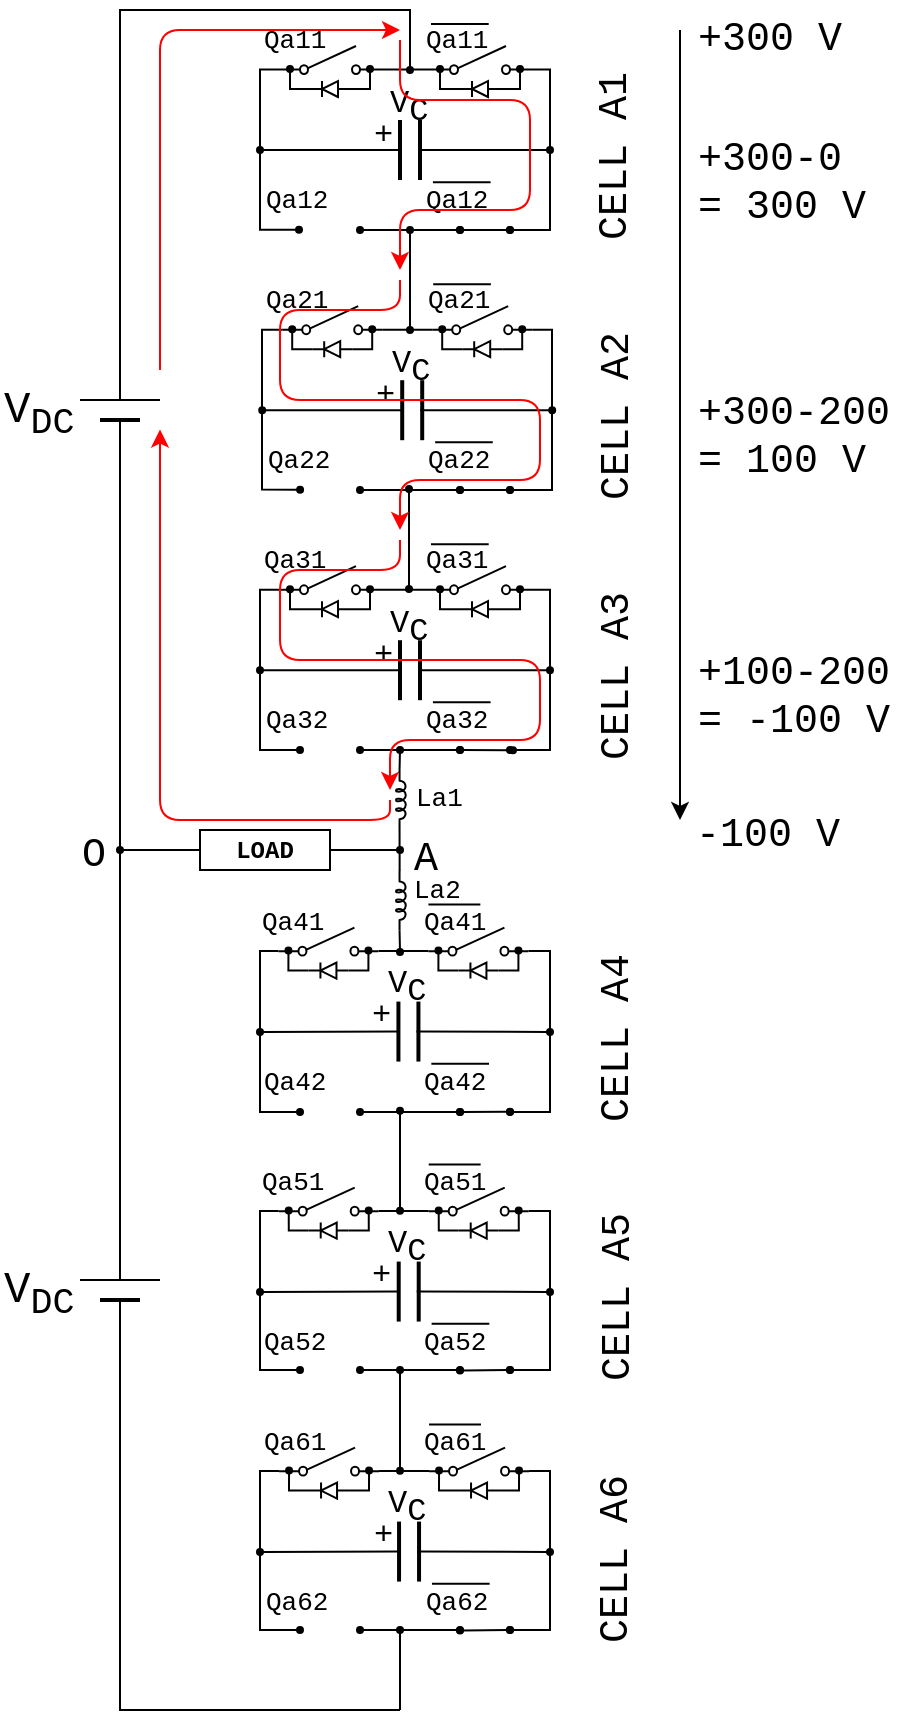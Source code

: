 <mxfile version="10.8.4" type="github"><diagram id="iKL2AW00o69sMmrHjwR3" name="Page-1"><mxGraphModel dx="187" dy="105" grid="1" gridSize="5" guides="1" tooltips="1" connect="1" arrows="1" fold="1" page="1" pageScale="1" pageWidth="827" pageHeight="1169" math="0" shadow="0"><root><mxCell id="0"/><mxCell id="1" parent="0"/><mxCell id="cYpvPF9mMGufbuj8z-sn-296" value="" style="group" parent="1" vertex="1" connectable="0"><mxGeometry x="239.214" y="480.786" width="42.5" height="50" as="geometry"/></mxCell><mxCell id="cYpvPF9mMGufbuj8z-sn-297" value="" style="group" parent="cYpvPF9mMGufbuj8z-sn-296" vertex="1" connectable="0"><mxGeometry width="42.5" height="50" as="geometry"/></mxCell><mxCell id="cYpvPF9mMGufbuj8z-sn-298" value="" style="pointerEvents=1;verticalLabelPosition=bottom;shadow=0;dashed=0;align=center;fillColor=#ffffff;html=1;verticalAlign=top;strokeWidth=1;shape=mxgraph.electrical.electro-mechanical.simple_switch;direction=north;rotation=-90;flipV=1;flipH=1;" parent="cYpvPF9mMGufbuj8z-sn-297" vertex="1"><mxGeometry x="13" width="14" height="50" as="geometry"/></mxCell><mxCell id="cYpvPF9mMGufbuj8z-sn-299" style="edgeStyle=orthogonalEdgeStyle;rounded=0;orthogonalLoop=1;jettySize=auto;html=1;exitX=1;exitY=0.5;exitDx=0;exitDy=0;exitPerimeter=0;startSize=5;endArrow=oval;endFill=1;endSize=3;" parent="cYpvPF9mMGufbuj8z-sn-297" source="cYpvPF9mMGufbuj8z-sn-301" edge="1"><mxGeometry relative="1" as="geometry"><mxPoint y="29.5" as="targetPoint"/><Array as="points"><mxPoint y="39.5"/></Array></mxGeometry></mxCell><mxCell id="cYpvPF9mMGufbuj8z-sn-300" style="edgeStyle=orthogonalEdgeStyle;rounded=0;orthogonalLoop=1;jettySize=auto;html=1;startSize=5;endArrow=oval;endFill=1;endSize=3;exitX=0.004;exitY=0.47;exitDx=0;exitDy=0;exitPerimeter=0;" parent="cYpvPF9mMGufbuj8z-sn-297" edge="1"><mxGeometry relative="1" as="geometry"><mxPoint x="40" y="29.5" as="targetPoint"/><mxPoint x="30" y="39.5" as="sourcePoint"/><Array as="points"><mxPoint x="40" y="39.5"/></Array></mxGeometry></mxCell><mxCell id="cYpvPF9mMGufbuj8z-sn-301" value="" style="pointerEvents=1;fillColor=#000000;verticalLabelPosition=bottom;shadow=0;dashed=0;align=center;fillColor=#ffffff;html=1;verticalAlign=top;strokeWidth=1;shape=mxgraph.electrical.diodes.diode;direction=north;rotation=-90;" parent="cYpvPF9mMGufbuj8z-sn-297" vertex="1"><mxGeometry x="16" y="29.5" width="8" height="20" as="geometry"/></mxCell><mxCell id="cYpvPF9mMGufbuj8z-sn-302" value="&lt;font style=&quot;font-size: 13px&quot; face=&quot;Courier New&quot;&gt;Qa41&lt;/font&gt;" style="text;html=1;resizable=0;points=[];autosize=1;align=left;verticalAlign=top;spacingTop=-4;fontSize=13;" parent="cYpvPF9mMGufbuj8z-sn-297" vertex="1"><mxGeometry x="-9.5" y="4" width="45" height="20" as="geometry"/></mxCell><mxCell id="cYpvPF9mMGufbuj8z-sn-303" value="" style="endArrow=none;html=1;strokeWidth=1;fontSize=16;entryX=0.677;entryY=0.122;entryDx=0;entryDy=0;entryPerimeter=0;exitX=0.1;exitY=0.122;exitDx=0;exitDy=0;exitPerimeter=0;" parent="cYpvPF9mMGufbuj8z-sn-297" source="cYpvPF9mMGufbuj8z-sn-302" target="cYpvPF9mMGufbuj8z-sn-302" edge="1"><mxGeometry width="50" height="50" relative="1" as="geometry"><mxPoint x="-2.43" y="3.047" as="sourcePoint"/><mxPoint x="23.337" y="3.047" as="targetPoint"/></mxGeometry></mxCell><mxCell id="gMlWrB6JQao9kyZ73s_e-386" value="&lt;font style=&quot;font-size: 13px;&quot; face=&quot;Courier New&quot;&gt;Qa12&lt;/font&gt;" style="text;html=1;resizable=0;points=[];autosize=1;align=left;verticalAlign=top;spacingTop=-4;fontSize=13;" parent="1" vertex="1"><mxGeometry x="231" y="124" width="50" height="25" as="geometry"/></mxCell><mxCell id="mSweiZAHsHK13-OoorXa-1" value="" style="endArrow=none;html=1;strokeWidth=1;" parent="1" edge="1"><mxGeometry width="50" height="50" relative="1" as="geometry"><mxPoint x="60" y="235" as="sourcePoint"/><mxPoint x="100" y="235" as="targetPoint"/></mxGeometry></mxCell><mxCell id="mSweiZAHsHK13-OoorXa-2" value="" style="endArrow=none;html=1;strokeWidth=2;" parent="1" edge="1"><mxGeometry width="50" height="50" relative="1" as="geometry"><mxPoint x="70" y="245" as="sourcePoint"/><mxPoint x="90" y="245" as="targetPoint"/></mxGeometry></mxCell><mxCell id="mSweiZAHsHK13-OoorXa-3" value="" style="endArrow=oval;html=1;strokeWidth=1;rounded=0;edgeStyle=orthogonalEdgeStyle;startArrow=none;startFill=0;endFill=1;endSize=3;" parent="1" edge="1"><mxGeometry width="50" height="50" relative="1" as="geometry"><mxPoint x="80" y="235" as="sourcePoint"/><mxPoint x="225" y="70" as="targetPoint"/><Array as="points"><mxPoint x="80" y="40"/><mxPoint x="225" y="40"/></Array></mxGeometry></mxCell><mxCell id="gMlWrB6JQao9kyZ73s_e-354" value="" style="endArrow=none;html=1;startArrow=oval;startFill=1;startSize=3;" parent="1" edge="1"><mxGeometry width="50" height="50" relative="1" as="geometry"><mxPoint x="220" y="850" as="sourcePoint"/><mxPoint x="220" y="890" as="targetPoint"/></mxGeometry></mxCell><mxCell id="gMlWrB6JQao9kyZ73s_e-360" value="" style="endArrow=none;html=1;strokeWidth=1;" parent="1" edge="1"><mxGeometry width="50" height="50" relative="1" as="geometry"><mxPoint x="60" y="675" as="sourcePoint"/><mxPoint x="100" y="675" as="targetPoint"/></mxGeometry></mxCell><mxCell id="gMlWrB6JQao9kyZ73s_e-361" value="" style="endArrow=none;html=1;strokeWidth=2;" parent="1" edge="1"><mxGeometry width="50" height="50" relative="1" as="geometry"><mxPoint x="70" y="685" as="sourcePoint"/><mxPoint x="90" y="685" as="targetPoint"/></mxGeometry></mxCell><mxCell id="gMlWrB6JQao9kyZ73s_e-362" value="" style="endArrow=none;html=1;strokeWidth=1;" parent="1" edge="1"><mxGeometry width="50" height="50" relative="1" as="geometry"><mxPoint x="80" y="675" as="sourcePoint"/><mxPoint x="80" y="245" as="targetPoint"/></mxGeometry></mxCell><mxCell id="gMlWrB6JQao9kyZ73s_e-363" value="" style="endArrow=none;html=1;strokeWidth=1;edgeStyle=orthogonalEdgeStyle;rounded=0;" parent="1" edge="1"><mxGeometry width="50" height="50" relative="1" as="geometry"><mxPoint x="220" y="890" as="sourcePoint"/><mxPoint x="80" y="685" as="targetPoint"/><Array as="points"><mxPoint x="220" y="890"/><mxPoint x="80" y="890"/></Array></mxGeometry></mxCell><mxCell id="gMlWrB6JQao9kyZ73s_e-369" value="&lt;b&gt;&lt;font face=&quot;Courier New&quot;&gt;LOAD&lt;/font&gt;&lt;/b&gt;" style="rounded=0;whiteSpace=wrap;html=1;verticalAlign=middle;align=center;" parent="1" vertex="1"><mxGeometry x="120" y="450" width="65" height="20" as="geometry"/></mxCell><mxCell id="gMlWrB6JQao9kyZ73s_e-370" value="" style="endArrow=none;html=1;strokeWidth=1;entryX=0;entryY=0.5;entryDx=0;entryDy=0;startArrow=oval;startFill=1;startSize=3;" parent="1" target="gMlWrB6JQao9kyZ73s_e-369" edge="1"><mxGeometry width="50" height="50" relative="1" as="geometry"><mxPoint x="80" y="460" as="sourcePoint"/><mxPoint x="165" y="445" as="targetPoint"/></mxGeometry></mxCell><mxCell id="gMlWrB6JQao9kyZ73s_e-371" value="" style="endArrow=none;html=1;strokeWidth=1;entryX=0;entryY=0.5;entryDx=0;entryDy=0;startArrow=oval;startFill=1;startSize=3;" parent="1" edge="1"><mxGeometry width="50" height="50" relative="1" as="geometry"><mxPoint x="220" y="460" as="sourcePoint"/><mxPoint x="185" y="460" as="targetPoint"/></mxGeometry></mxCell><mxCell id="gMlWrB6JQao9kyZ73s_e-372" value="&lt;font style=&quot;font-size: 22px&quot; face=&quot;Courier New&quot;&gt;V&lt;sub&gt;DC&lt;/sub&gt;&lt;/font&gt;" style="text;html=1;resizable=0;points=[];autosize=1;align=left;verticalAlign=top;spacingTop=-4;" parent="1" vertex="1"><mxGeometry x="20" y="225" width="50" height="25" as="geometry"/></mxCell><mxCell id="gMlWrB6JQao9kyZ73s_e-373" value="&lt;font style=&quot;font-size: 22px&quot; face=&quot;Courier New&quot;&gt;V&lt;sub&gt;DC&lt;/sub&gt;&lt;/font&gt;" style="text;html=1;resizable=0;points=[];autosize=1;align=left;verticalAlign=top;spacingTop=-4;" parent="1" vertex="1"><mxGeometry x="20" y="665" width="50" height="25" as="geometry"/></mxCell><mxCell id="gMlWrB6JQao9kyZ73s_e-374" value="&lt;font style=&quot;font-size: 20px&quot; face=&quot;Courier New&quot;&gt;CELL A1&lt;/font&gt;" style="text;html=1;resizable=0;points=[];autosize=1;align=left;verticalAlign=top;spacingTop=-4;direction=west;rotation=-90;" parent="1" vertex="1"><mxGeometry x="275" y="100" width="95" height="20" as="geometry"/></mxCell><mxCell id="gMlWrB6JQao9kyZ73s_e-375" value="&lt;font style=&quot;font-size: 20px&quot; face=&quot;Courier New&quot;&gt;CELL A2&lt;/font&gt;" style="text;html=1;resizable=0;points=[];autosize=1;align=left;verticalAlign=top;spacingTop=-4;direction=west;rotation=-90;" parent="1" vertex="1"><mxGeometry x="276" y="230" width="95" height="20" as="geometry"/></mxCell><mxCell id="gMlWrB6JQao9kyZ73s_e-376" value="&lt;font style=&quot;font-size: 20px&quot; face=&quot;Courier New&quot;&gt;CELL A3&lt;/font&gt;" style="text;html=1;resizable=0;points=[];autosize=1;align=left;verticalAlign=top;spacingTop=-4;direction=west;rotation=-90;" parent="1" vertex="1"><mxGeometry x="276" y="360" width="95" height="20" as="geometry"/></mxCell><mxCell id="gMlWrB6JQao9kyZ73s_e-377" value="&lt;font style=&quot;font-size: 20px&quot; face=&quot;Courier New&quot;&gt;A&lt;/font&gt;" style="text;html=1;resizable=0;points=[];autosize=1;align=left;verticalAlign=top;spacingTop=-4;" parent="1" vertex="1"><mxGeometry x="225" y="450" width="25" height="20" as="geometry"/></mxCell><mxCell id="gMlWrB6JQao9kyZ73s_e-378" value="&lt;font style=&quot;font-size: 20px&quot; face=&quot;Courier New&quot;&gt;O&lt;/font&gt;" style="text;html=1;resizable=0;points=[];autosize=1;align=left;verticalAlign=top;spacingTop=-4;" parent="1" vertex="1"><mxGeometry x="58.5" y="448" width="25" height="20" as="geometry"/></mxCell><mxCell id="gMlWrB6JQao9kyZ73s_e-379" value="&lt;font style=&quot;font-size: 20px&quot; face=&quot;Courier New&quot;&gt;CELL A4&lt;/font&gt;" style="text;html=1;resizable=0;points=[];autosize=1;align=left;verticalAlign=top;spacingTop=-4;direction=west;rotation=-90;" parent="1" vertex="1"><mxGeometry x="276" y="541" width="95" height="20" as="geometry"/></mxCell><mxCell id="gMlWrB6JQao9kyZ73s_e-380" value="&lt;font style=&quot;font-size: 20px&quot; face=&quot;Courier New&quot;&gt;CELL A5&lt;/font&gt;" style="text;html=1;resizable=0;points=[];autosize=1;align=left;verticalAlign=top;spacingTop=-4;direction=west;rotation=-90;" parent="1" vertex="1"><mxGeometry x="276.5" y="670" width="95" height="20" as="geometry"/></mxCell><mxCell id="gMlWrB6JQao9kyZ73s_e-381" value="&lt;font style=&quot;font-size: 20px&quot; face=&quot;Courier New&quot;&gt;CELL A6&lt;/font&gt;" style="text;html=1;resizable=0;points=[];autosize=1;align=left;verticalAlign=top;spacingTop=-4;direction=west;rotation=-90;" parent="1" vertex="1"><mxGeometry x="276" y="801.5" width="95" height="20" as="geometry"/></mxCell><mxCell id="gMlWrB6JQao9kyZ73s_e-382" value="&lt;font style=&quot;font-size: 13px;&quot; face=&quot;Courier New&quot;&gt;Qa11&lt;/font&gt;" style="text;html=1;resizable=0;points=[];autosize=1;align=left;verticalAlign=top;spacingTop=-4;fontSize=13;" parent="1" vertex="1"><mxGeometry x="150" y="44" width="50" height="25" as="geometry"/></mxCell><mxCell id="gMlWrB6JQao9kyZ73s_e-385" value="&lt;font style=&quot;font-size: 13px;&quot; face=&quot;Courier New&quot;&gt;Qa12&lt;/font&gt;" style="text;html=1;resizable=0;points=[];autosize=1;align=left;verticalAlign=top;spacingTop=-4;fontSize=13;" parent="1" vertex="1"><mxGeometry x="151" y="124" width="50" height="25" as="geometry"/></mxCell><mxCell id="gMlWrB6JQao9kyZ73s_e-396" value="" style="endArrow=none;html=1;strokeWidth=1;fontSize=16;entryX=0.677;entryY=0.122;entryDx=0;entryDy=0;entryPerimeter=0;exitX=0.1;exitY=0.122;exitDx=0;exitDy=0;exitPerimeter=0;" parent="1" edge="1"><mxGeometry width="50" height="50" relative="1" as="geometry"><mxPoint x="236.453" y="126.07" as="sourcePoint"/><mxPoint x="265.291" y="126.07" as="targetPoint"/></mxGeometry></mxCell><mxCell id="gMlWrB6JQao9kyZ73s_e-475" value="&lt;font style=&quot;font-size: 16px;&quot; face=&quot;Courier New&quot;&gt;V&lt;sub style=&quot;font-size: 16px;&quot;&gt;C&lt;/sub&gt;&lt;/font&gt;" style="text;html=1;resizable=0;points=[];autosize=1;align=left;verticalAlign=top;spacingTop=-4;fontSize=16;" parent="1" vertex="1"><mxGeometry x="212.5" y="72.5" width="35" height="30" as="geometry"/></mxCell><mxCell id="gMlWrB6JQao9kyZ73s_e-478" value="+" style="text;html=1;resizable=0;points=[];autosize=1;align=left;verticalAlign=top;spacingTop=-4;fontSize=16;fontFamily=Courier New;" parent="1" vertex="1"><mxGeometry x="205" y="90.5" width="20" height="25" as="geometry"/></mxCell><mxCell id="cYpvPF9mMGufbuj8z-sn-11" value="" style="group" parent="1" vertex="1" connectable="0"><mxGeometry x="165" y="40" width="40" height="50" as="geometry"/></mxCell><mxCell id="cYpvPF9mMGufbuj8z-sn-12" value="" style="group" parent="cYpvPF9mMGufbuj8z-sn-11" vertex="1" connectable="0"><mxGeometry width="40" height="50" as="geometry"/></mxCell><mxCell id="cYpvPF9mMGufbuj8z-sn-7" value="" style="pointerEvents=1;verticalLabelPosition=bottom;shadow=0;dashed=0;align=center;fillColor=#ffffff;html=1;verticalAlign=top;strokeWidth=1;shape=mxgraph.electrical.electro-mechanical.simple_switch;direction=north;rotation=-90;flipV=1;flipH=1;" parent="cYpvPF9mMGufbuj8z-sn-12" vertex="1"><mxGeometry x="13" width="14" height="50" as="geometry"/></mxCell><mxCell id="cYpvPF9mMGufbuj8z-sn-8" style="edgeStyle=orthogonalEdgeStyle;rounded=0;orthogonalLoop=1;jettySize=auto;html=1;exitX=1;exitY=0.5;exitDx=0;exitDy=0;exitPerimeter=0;startSize=5;endArrow=oval;endFill=1;endSize=3;" parent="cYpvPF9mMGufbuj8z-sn-12" source="cYpvPF9mMGufbuj8z-sn-10" edge="1"><mxGeometry relative="1" as="geometry"><mxPoint y="29.5" as="targetPoint"/><Array as="points"><mxPoint y="39.5"/></Array></mxGeometry></mxCell><mxCell id="cYpvPF9mMGufbuj8z-sn-9" style="edgeStyle=orthogonalEdgeStyle;rounded=0;orthogonalLoop=1;jettySize=auto;html=1;startSize=5;endArrow=oval;endFill=1;endSize=3;exitX=0.004;exitY=0.47;exitDx=0;exitDy=0;exitPerimeter=0;" parent="cYpvPF9mMGufbuj8z-sn-12" edge="1"><mxGeometry relative="1" as="geometry"><mxPoint x="40" y="29.5" as="targetPoint"/><mxPoint x="30" y="39.5" as="sourcePoint"/><Array as="points"><mxPoint x="40" y="39.5"/></Array></mxGeometry></mxCell><mxCell id="cYpvPF9mMGufbuj8z-sn-10" value="" style="pointerEvents=1;fillColor=#000000;verticalLabelPosition=bottom;shadow=0;dashed=0;align=center;fillColor=#ffffff;html=1;verticalAlign=top;strokeWidth=1;shape=mxgraph.electrical.diodes.diode;direction=north;rotation=-90;" parent="cYpvPF9mMGufbuj8z-sn-12" vertex="1"><mxGeometry x="16" y="29.5" width="8" height="20" as="geometry"/></mxCell><mxCell id="cYpvPF9mMGufbuj8z-sn-13" value="" style="group" parent="1" vertex="1" connectable="0"><mxGeometry x="240" y="40" width="42.5" height="50" as="geometry"/></mxCell><mxCell id="cYpvPF9mMGufbuj8z-sn-14" value="" style="group" parent="cYpvPF9mMGufbuj8z-sn-13" vertex="1" connectable="0"><mxGeometry width="42.5" height="50" as="geometry"/></mxCell><mxCell id="cYpvPF9mMGufbuj8z-sn-15" value="" style="pointerEvents=1;verticalLabelPosition=bottom;shadow=0;dashed=0;align=center;fillColor=#ffffff;html=1;verticalAlign=top;strokeWidth=1;shape=mxgraph.electrical.electro-mechanical.simple_switch;direction=north;rotation=-90;flipV=1;flipH=1;" parent="cYpvPF9mMGufbuj8z-sn-14" vertex="1"><mxGeometry x="13" width="14" height="50" as="geometry"/></mxCell><mxCell id="cYpvPF9mMGufbuj8z-sn-16" style="edgeStyle=orthogonalEdgeStyle;rounded=0;orthogonalLoop=1;jettySize=auto;html=1;exitX=1;exitY=0.5;exitDx=0;exitDy=0;exitPerimeter=0;startSize=5;endArrow=oval;endFill=1;endSize=3;" parent="cYpvPF9mMGufbuj8z-sn-14" source="cYpvPF9mMGufbuj8z-sn-18" edge="1"><mxGeometry relative="1" as="geometry"><mxPoint y="29.5" as="targetPoint"/><Array as="points"><mxPoint y="39.5"/></Array></mxGeometry></mxCell><mxCell id="cYpvPF9mMGufbuj8z-sn-17" style="edgeStyle=orthogonalEdgeStyle;rounded=0;orthogonalLoop=1;jettySize=auto;html=1;startSize=5;endArrow=oval;endFill=1;endSize=3;exitX=0.004;exitY=0.47;exitDx=0;exitDy=0;exitPerimeter=0;" parent="cYpvPF9mMGufbuj8z-sn-14" edge="1"><mxGeometry relative="1" as="geometry"><mxPoint x="40" y="29.5" as="targetPoint"/><mxPoint x="30" y="39.5" as="sourcePoint"/><Array as="points"><mxPoint x="40" y="39.5"/></Array></mxGeometry></mxCell><mxCell id="cYpvPF9mMGufbuj8z-sn-18" value="" style="pointerEvents=1;fillColor=#000000;verticalLabelPosition=bottom;shadow=0;dashed=0;align=center;fillColor=#ffffff;html=1;verticalAlign=top;strokeWidth=1;shape=mxgraph.electrical.diodes.diode;direction=north;rotation=-90;" parent="cYpvPF9mMGufbuj8z-sn-14" vertex="1"><mxGeometry x="16" y="29.5" width="8" height="20" as="geometry"/></mxCell><mxCell id="gMlWrB6JQao9kyZ73s_e-383" value="&lt;font style=&quot;font-size: 13px;&quot; face=&quot;Courier New&quot;&gt;Qa11&lt;/font&gt;" style="text;html=1;resizable=0;points=[];autosize=1;align=left;verticalAlign=top;spacingTop=-4;fontSize=13;" parent="cYpvPF9mMGufbuj8z-sn-14" vertex="1"><mxGeometry x="-9.5" y="4" width="50" height="25" as="geometry"/></mxCell><mxCell id="gMlWrB6JQao9kyZ73s_e-384" value="" style="endArrow=none;html=1;strokeWidth=1;fontSize=16;entryX=0.677;entryY=0.122;entryDx=0;entryDy=0;entryPerimeter=0;exitX=0.1;exitY=0.122;exitDx=0;exitDy=0;exitPerimeter=0;" parent="cYpvPF9mMGufbuj8z-sn-14" source="gMlWrB6JQao9kyZ73s_e-383" target="gMlWrB6JQao9kyZ73s_e-383" edge="1"><mxGeometry width="50" height="50" relative="1" as="geometry"><mxPoint x="-2.43" y="3.047" as="sourcePoint"/><mxPoint x="23.337" y="3.047" as="targetPoint"/></mxGeometry></mxCell><mxCell id="cYpvPF9mMGufbuj8z-sn-1" value="" style="group;direction=west;rotation=-90;" parent="1" vertex="1" connectable="0"><mxGeometry x="210" y="105" width="30" height="10" as="geometry"/></mxCell><mxCell id="mSweiZAHsHK13-OoorXa-4" value="" style="endArrow=none;html=1;strokeWidth=2;" parent="cYpvPF9mMGufbuj8z-sn-1" edge="1"><mxGeometry width="50" height="50" relative="1" as="geometry"><mxPoint x="10" y="-10" as="sourcePoint"/><mxPoint x="10" y="20" as="targetPoint"/></mxGeometry></mxCell><mxCell id="mSweiZAHsHK13-OoorXa-5" value="" style="endArrow=none;html=1;strokeWidth=2;" parent="cYpvPF9mMGufbuj8z-sn-1" edge="1"><mxGeometry width="50" height="50" relative="1" as="geometry"><mxPoint x="20" y="-10" as="sourcePoint"/><mxPoint x="20" y="20" as="targetPoint"/></mxGeometry></mxCell><mxCell id="cYpvPF9mMGufbuj8z-sn-27" value="" style="endArrow=none;html=1;strokeWidth=1;fontFamily=Courier New;fontSize=16;exitX=1;exitY=0.84;exitDx=0;exitDy=0;exitPerimeter=0;entryX=0;entryY=0.84;entryDx=0;entryDy=0;entryPerimeter=0;" parent="1" source="cYpvPF9mMGufbuj8z-sn-7" target="cYpvPF9mMGufbuj8z-sn-15" edge="1"><mxGeometry width="50" height="50" relative="1" as="geometry"><mxPoint x="215" y="95" as="sourcePoint"/><mxPoint x="265" y="45" as="targetPoint"/></mxGeometry></mxCell><mxCell id="cYpvPF9mMGufbuj8z-sn-28" value="" style="endArrow=none;html=1;strokeWidth=1;fontFamily=Courier New;fontSize=16;entryX=0;entryY=0.84;entryDx=0;entryDy=0;entryPerimeter=0;exitX=0.37;exitY=1.036;exitDx=0;exitDy=0;exitPerimeter=0;edgeStyle=orthogonalEdgeStyle;rounded=0;endFill=0;startArrow=oval;startFill=1;startSize=3;" parent="1" source="gMlWrB6JQao9kyZ73s_e-385" target="cYpvPF9mMGufbuj8z-sn-7" edge="1"><mxGeometry width="50" height="50" relative="1" as="geometry"><mxPoint x="160" y="149.667" as="sourcePoint"/><mxPoint x="150" y="80" as="targetPoint"/><Array as="points"><mxPoint x="150" y="150"/><mxPoint x="150" y="70"/></Array></mxGeometry></mxCell><mxCell id="cYpvPF9mMGufbuj8z-sn-29" value="" style="endArrow=oval;html=1;strokeWidth=1;fontFamily=Courier New;fontSize=16;exitX=1;exitY=0.84;exitDx=0;exitDy=0;exitPerimeter=0;edgeStyle=orthogonalEdgeStyle;rounded=0;endFill=1;endSize=3;" parent="1" source="cYpvPF9mMGufbuj8z-sn-15" edge="1"><mxGeometry width="50" height="50" relative="1" as="geometry"><mxPoint x="294.944" y="65.167" as="sourcePoint"/><mxPoint x="275" y="150" as="targetPoint"/><Array as="points"><mxPoint x="295" y="70"/><mxPoint x="295" y="150"/></Array></mxGeometry></mxCell><mxCell id="cYpvPF9mMGufbuj8z-sn-30" value="" style="endArrow=none;html=1;strokeWidth=1;fontFamily=Courier New;fontSize=16;startArrow=oval;startFill=1;startSize=3;" parent="1" edge="1"><mxGeometry width="50" height="50" relative="1" as="geometry"><mxPoint x="150" y="110" as="sourcePoint"/><mxPoint x="220" y="110" as="targetPoint"/></mxGeometry></mxCell><mxCell id="cYpvPF9mMGufbuj8z-sn-31" value="" style="endArrow=none;html=1;strokeWidth=1;fontFamily=Courier New;fontSize=16;startArrow=oval;startFill=1;startSize=3;" parent="1" edge="1"><mxGeometry width="50" height="50" relative="1" as="geometry"><mxPoint x="295" y="110" as="sourcePoint"/><mxPoint x="229" y="110" as="targetPoint"/></mxGeometry></mxCell><mxCell id="cYpvPF9mMGufbuj8z-sn-32" value="" style="endArrow=oval;html=1;strokeWidth=1;fontFamily=Courier New;fontSize=16;endFill=1;endSize=3;startArrow=oval;startFill=1;startSize=3;" parent="1" edge="1"><mxGeometry width="50" height="50" relative="1" as="geometry"><mxPoint x="200" y="150" as="sourcePoint"/><mxPoint x="250" y="150" as="targetPoint"/></mxGeometry></mxCell><mxCell id="cYpvPF9mMGufbuj8z-sn-58" value="" style="endArrow=oval;html=1;strokeWidth=1;fontFamily=Courier New;fontSize=16;startArrow=oval;startFill=1;endFill=1;endSize=3;startSize=3;" parent="1" edge="1"><mxGeometry width="50" height="50" relative="1" as="geometry"><mxPoint x="225" y="200" as="sourcePoint"/><mxPoint x="225" y="150" as="targetPoint"/></mxGeometry></mxCell><mxCell id="cYpvPF9mMGufbuj8z-sn-209" value="" style="endArrow=oval;html=1;strokeWidth=1;fontFamily=Courier New;fontSize=16;startArrow=none;startFill=0;endFill=1;endSize=3;startSize=3;exitX=0;exitY=0.645;exitDx=0;exitDy=0;exitPerimeter=0;" parent="1" source="5a_LnRT2-dVluFv_cCjg-15" edge="1"><mxGeometry width="50" height="50" relative="1" as="geometry"><mxPoint x="220" y="420" as="sourcePoint"/><mxPoint x="220" y="410" as="targetPoint"/></mxGeometry></mxCell><mxCell id="cYpvPF9mMGufbuj8z-sn-130" value="&lt;font style=&quot;font-size: 13px;&quot; face=&quot;Courier New&quot;&gt;Qa21&lt;/font&gt;" style="text;html=1;resizable=0;points=[];autosize=1;align=left;verticalAlign=top;spacingTop=-4;fontSize=13;" parent="1" vertex="1"><mxGeometry x="151.1" y="174.1" width="50" height="25" as="geometry"/></mxCell><mxCell id="cYpvPF9mMGufbuj8z-sn-131" value="&lt;font style=&quot;font-size: 13px;&quot; face=&quot;Courier New&quot;&gt;Qa22&lt;/font&gt;" style="text;html=1;resizable=0;points=[];autosize=1;align=left;verticalAlign=top;spacingTop=-4;fontSize=13;" parent="1" vertex="1"><mxGeometry x="152.1" y="254.1" width="50" height="25" as="geometry"/></mxCell><mxCell id="cYpvPF9mMGufbuj8z-sn-132" value="&lt;font style=&quot;font-size: 13px;&quot; face=&quot;Courier New&quot;&gt;Qa22&lt;/font&gt;" style="text;html=1;resizable=0;points=[];autosize=1;align=left;verticalAlign=top;spacingTop=-4;fontSize=13;" parent="1" vertex="1"><mxGeometry x="232.1" y="254.1" width="50" height="25" as="geometry"/></mxCell><mxCell id="cYpvPF9mMGufbuj8z-sn-133" value="" style="endArrow=none;html=1;strokeWidth=1;fontSize=16;entryX=0.677;entryY=0.122;entryDx=0;entryDy=0;entryPerimeter=0;exitX=0.1;exitY=0.122;exitDx=0;exitDy=0;exitPerimeter=0;" parent="1" edge="1"><mxGeometry width="50" height="50" relative="1" as="geometry"><mxPoint x="237.553" y="256.17" as="sourcePoint"/><mxPoint x="266.391" y="256.17" as="targetPoint"/></mxGeometry></mxCell><mxCell id="cYpvPF9mMGufbuj8z-sn-134" value="&lt;font style=&quot;font-size: 16px;&quot; face=&quot;Courier New&quot;&gt;V&lt;sub style=&quot;font-size: 16px;&quot;&gt;C&lt;/sub&gt;&lt;/font&gt;" style="text;html=1;resizable=0;points=[];autosize=1;align=left;verticalAlign=top;spacingTop=-4;fontSize=16;" parent="1" vertex="1"><mxGeometry x="213.6" y="202.6" width="35" height="30" as="geometry"/></mxCell><mxCell id="cYpvPF9mMGufbuj8z-sn-135" value="+" style="text;html=1;resizable=0;points=[];autosize=1;align=left;verticalAlign=top;spacingTop=-4;fontSize=16;fontFamily=Courier New;" parent="1" vertex="1"><mxGeometry x="206.1" y="220.6" width="20" height="25" as="geometry"/></mxCell><mxCell id="cYpvPF9mMGufbuj8z-sn-136" value="" style="group" parent="1" vertex="1" connectable="0"><mxGeometry x="166.1" y="170.1" width="40" height="50" as="geometry"/></mxCell><mxCell id="cYpvPF9mMGufbuj8z-sn-137" value="" style="group" parent="cYpvPF9mMGufbuj8z-sn-136" vertex="1" connectable="0"><mxGeometry width="40" height="50" as="geometry"/></mxCell><mxCell id="cYpvPF9mMGufbuj8z-sn-138" value="" style="pointerEvents=1;verticalLabelPosition=bottom;shadow=0;dashed=0;align=center;fillColor=#ffffff;html=1;verticalAlign=top;strokeWidth=1;shape=mxgraph.electrical.electro-mechanical.simple_switch;direction=north;rotation=-90;flipV=1;flipH=1;" parent="cYpvPF9mMGufbuj8z-sn-137" vertex="1"><mxGeometry x="13" width="14" height="50" as="geometry"/></mxCell><mxCell id="cYpvPF9mMGufbuj8z-sn-139" style="edgeStyle=orthogonalEdgeStyle;rounded=0;orthogonalLoop=1;jettySize=auto;html=1;exitX=1;exitY=0.5;exitDx=0;exitDy=0;exitPerimeter=0;startSize=5;endArrow=oval;endFill=1;endSize=3;" parent="cYpvPF9mMGufbuj8z-sn-137" source="cYpvPF9mMGufbuj8z-sn-141" edge="1"><mxGeometry relative="1" as="geometry"><mxPoint y="29.5" as="targetPoint"/><Array as="points"><mxPoint y="39.5"/></Array></mxGeometry></mxCell><mxCell id="cYpvPF9mMGufbuj8z-sn-140" style="edgeStyle=orthogonalEdgeStyle;rounded=0;orthogonalLoop=1;jettySize=auto;html=1;startSize=5;endArrow=oval;endFill=1;endSize=3;exitX=0.004;exitY=0.47;exitDx=0;exitDy=0;exitPerimeter=0;" parent="cYpvPF9mMGufbuj8z-sn-137" edge="1"><mxGeometry relative="1" as="geometry"><mxPoint x="40" y="29.5" as="targetPoint"/><mxPoint x="30" y="39.5" as="sourcePoint"/><Array as="points"><mxPoint x="40" y="39.5"/></Array></mxGeometry></mxCell><mxCell id="cYpvPF9mMGufbuj8z-sn-141" value="" style="pointerEvents=1;fillColor=#000000;verticalLabelPosition=bottom;shadow=0;dashed=0;align=center;fillColor=#ffffff;html=1;verticalAlign=top;strokeWidth=1;shape=mxgraph.electrical.diodes.diode;direction=north;rotation=-90;" parent="cYpvPF9mMGufbuj8z-sn-137" vertex="1"><mxGeometry x="16" y="29.5" width="8" height="20" as="geometry"/></mxCell><mxCell id="cYpvPF9mMGufbuj8z-sn-142" value="" style="group;fontSize=12;" parent="1" vertex="1" connectable="0"><mxGeometry x="241.1" y="170.1" width="42.5" height="50" as="geometry"/></mxCell><mxCell id="cYpvPF9mMGufbuj8z-sn-143" value="" style="group" parent="cYpvPF9mMGufbuj8z-sn-142" vertex="1" connectable="0"><mxGeometry width="42.5" height="50" as="geometry"/></mxCell><mxCell id="cYpvPF9mMGufbuj8z-sn-144" value="" style="pointerEvents=1;verticalLabelPosition=bottom;shadow=0;dashed=0;align=center;fillColor=#ffffff;html=1;verticalAlign=top;strokeWidth=1;shape=mxgraph.electrical.electro-mechanical.simple_switch;direction=north;rotation=-90;flipV=1;flipH=1;" parent="cYpvPF9mMGufbuj8z-sn-143" vertex="1"><mxGeometry x="13" width="14" height="50" as="geometry"/></mxCell><mxCell id="cYpvPF9mMGufbuj8z-sn-145" style="edgeStyle=orthogonalEdgeStyle;rounded=0;orthogonalLoop=1;jettySize=auto;html=1;exitX=1;exitY=0.5;exitDx=0;exitDy=0;exitPerimeter=0;startSize=5;endArrow=oval;endFill=1;endSize=3;" parent="cYpvPF9mMGufbuj8z-sn-143" source="cYpvPF9mMGufbuj8z-sn-147" edge="1"><mxGeometry relative="1" as="geometry"><mxPoint y="29.5" as="targetPoint"/><Array as="points"><mxPoint y="39.5"/></Array></mxGeometry></mxCell><mxCell id="cYpvPF9mMGufbuj8z-sn-146" style="edgeStyle=orthogonalEdgeStyle;rounded=0;orthogonalLoop=1;jettySize=auto;html=1;startSize=5;endArrow=oval;endFill=1;endSize=3;exitX=0.004;exitY=0.47;exitDx=0;exitDy=0;exitPerimeter=0;" parent="cYpvPF9mMGufbuj8z-sn-143" edge="1"><mxGeometry relative="1" as="geometry"><mxPoint x="40" y="29.5" as="targetPoint"/><mxPoint x="30" y="39.5" as="sourcePoint"/><Array as="points"><mxPoint x="40" y="39.5"/></Array></mxGeometry></mxCell><mxCell id="cYpvPF9mMGufbuj8z-sn-147" value="" style="pointerEvents=1;fillColor=#000000;verticalLabelPosition=bottom;shadow=0;dashed=0;align=center;fillColor=#ffffff;html=1;verticalAlign=top;strokeWidth=1;shape=mxgraph.electrical.diodes.diode;direction=north;rotation=-90;" parent="cYpvPF9mMGufbuj8z-sn-143" vertex="1"><mxGeometry x="16" y="29.5" width="8" height="20" as="geometry"/></mxCell><mxCell id="cYpvPF9mMGufbuj8z-sn-148" value="&lt;font style=&quot;font-size: 13px;&quot; face=&quot;Courier New&quot;&gt;Qa21&lt;/font&gt;" style="text;html=1;resizable=0;points=[];autosize=1;align=left;verticalAlign=top;spacingTop=-4;fontSize=13;" parent="cYpvPF9mMGufbuj8z-sn-143" vertex="1"><mxGeometry x="-9.5" y="4" width="50" height="25" as="geometry"/></mxCell><mxCell id="cYpvPF9mMGufbuj8z-sn-149" value="" style="endArrow=none;html=1;strokeWidth=1;fontSize=16;entryX=0.677;entryY=0.122;entryDx=0;entryDy=0;entryPerimeter=0;exitX=0.1;exitY=0.122;exitDx=0;exitDy=0;exitPerimeter=0;" parent="cYpvPF9mMGufbuj8z-sn-143" source="cYpvPF9mMGufbuj8z-sn-148" target="cYpvPF9mMGufbuj8z-sn-148" edge="1"><mxGeometry width="50" height="50" relative="1" as="geometry"><mxPoint x="-2.43" y="3.047" as="sourcePoint"/><mxPoint x="23.337" y="3.047" as="targetPoint"/></mxGeometry></mxCell><mxCell id="cYpvPF9mMGufbuj8z-sn-150" value="" style="group;direction=west;rotation=-90;" parent="1" vertex="1" connectable="0"><mxGeometry x="211.1" y="235.1" width="30" height="10" as="geometry"/></mxCell><mxCell id="cYpvPF9mMGufbuj8z-sn-151" value="" style="endArrow=none;html=1;strokeWidth=2;" parent="cYpvPF9mMGufbuj8z-sn-150" edge="1"><mxGeometry width="50" height="50" relative="1" as="geometry"><mxPoint x="10" y="-10" as="sourcePoint"/><mxPoint x="10" y="20" as="targetPoint"/></mxGeometry></mxCell><mxCell id="cYpvPF9mMGufbuj8z-sn-152" value="" style="endArrow=none;html=1;strokeWidth=2;" parent="cYpvPF9mMGufbuj8z-sn-150" edge="1"><mxGeometry width="50" height="50" relative="1" as="geometry"><mxPoint x="20" y="-10" as="sourcePoint"/><mxPoint x="20" y="20" as="targetPoint"/></mxGeometry></mxCell><mxCell id="cYpvPF9mMGufbuj8z-sn-161" value="" style="endArrow=none;html=1;strokeWidth=1;fontFamily=Courier New;fontSize=16;exitX=1;exitY=0.84;exitDx=0;exitDy=0;exitPerimeter=0;entryX=0;entryY=0.84;entryDx=0;entryDy=0;entryPerimeter=0;" parent="1" source="cYpvPF9mMGufbuj8z-sn-138" target="cYpvPF9mMGufbuj8z-sn-144" edge="1"><mxGeometry width="50" height="50" relative="1" as="geometry"><mxPoint x="216.1" y="225.1" as="sourcePoint"/><mxPoint x="266.1" y="175.1" as="targetPoint"/></mxGeometry></mxCell><mxCell id="cYpvPF9mMGufbuj8z-sn-162" value="" style="endArrow=none;html=1;strokeWidth=1;fontFamily=Courier New;fontSize=16;entryX=0;entryY=0.84;entryDx=0;entryDy=0;entryPerimeter=0;exitX=0.359;exitY=1.029;exitDx=0;exitDy=0;exitPerimeter=0;edgeStyle=orthogonalEdgeStyle;rounded=0;startArrow=oval;startFill=1;endSize=4;startSize=3;" parent="1" source="cYpvPF9mMGufbuj8z-sn-131" target="cYpvPF9mMGufbuj8z-sn-138" edge="1"><mxGeometry width="50" height="50" relative="1" as="geometry"><mxPoint x="161.054" y="279.832" as="sourcePoint"/><mxPoint x="151.1" y="210.1" as="targetPoint"/><Array as="points"><mxPoint x="151" y="280"/><mxPoint x="151" y="200"/></Array></mxGeometry></mxCell><mxCell id="cYpvPF9mMGufbuj8z-sn-163" value="" style="endArrow=oval;html=1;strokeWidth=1;fontFamily=Courier New;fontSize=16;exitX=1;exitY=0.84;exitDx=0;exitDy=0;exitPerimeter=0;edgeStyle=orthogonalEdgeStyle;rounded=0;endFill=1;endSize=3;" parent="1" source="cYpvPF9mMGufbuj8z-sn-144" edge="1"><mxGeometry width="50" height="50" relative="1" as="geometry"><mxPoint x="296.044" y="195.267" as="sourcePoint"/><mxPoint x="275" y="280" as="targetPoint"/><Array as="points"><mxPoint x="296" y="200"/><mxPoint x="296" y="280"/></Array></mxGeometry></mxCell><mxCell id="cYpvPF9mMGufbuj8z-sn-164" value="" style="endArrow=none;html=1;strokeWidth=1;fontFamily=Courier New;fontSize=16;startArrow=oval;startFill=1;startSize=3;" parent="1" edge="1"><mxGeometry width="50" height="50" relative="1" as="geometry"><mxPoint x="151.1" y="240.1" as="sourcePoint"/><mxPoint x="221.1" y="240.1" as="targetPoint"/></mxGeometry></mxCell><mxCell id="cYpvPF9mMGufbuj8z-sn-165" value="" style="endArrow=none;html=1;strokeWidth=1;fontFamily=Courier New;fontSize=16;startArrow=oval;startFill=1;startSize=3;" parent="1" edge="1"><mxGeometry width="50" height="50" relative="1" as="geometry"><mxPoint x="296.1" y="240.1" as="sourcePoint"/><mxPoint x="230.1" y="240.1" as="targetPoint"/></mxGeometry></mxCell><mxCell id="cYpvPF9mMGufbuj8z-sn-166" value="" style="endArrow=oval;html=1;strokeWidth=1;fontFamily=Courier New;fontSize=16;startArrow=oval;startFill=1;endFill=1;endSize=3;startSize=3;" parent="1" edge="1"><mxGeometry width="50" height="50" relative="1" as="geometry"><mxPoint x="200" y="280" as="sourcePoint"/><mxPoint x="250" y="280" as="targetPoint"/></mxGeometry></mxCell><mxCell id="cYpvPF9mMGufbuj8z-sn-207" value="" style="endArrow=oval;html=1;strokeWidth=1;fontFamily=Courier New;fontSize=16;startArrow=oval;startFill=1;endFill=1;endSize=3;startSize=3;" parent="1" edge="1"><mxGeometry width="50" height="50" relative="1" as="geometry"><mxPoint x="224.5" y="329.5" as="sourcePoint"/><mxPoint x="224.5" y="279.5" as="targetPoint"/></mxGeometry></mxCell><mxCell id="cYpvPF9mMGufbuj8z-sn-91" value="&lt;font style=&quot;font-size: 13px;&quot; face=&quot;Courier New&quot;&gt;Qa31&lt;/font&gt;" style="text;html=1;resizable=0;points=[];autosize=1;align=left;verticalAlign=top;spacingTop=-4;fontSize=13;" parent="1" vertex="1"><mxGeometry x="150" y="304.1" width="50" height="25" as="geometry"/></mxCell><mxCell id="cYpvPF9mMGufbuj8z-sn-92" value="&lt;font style=&quot;font-size: 13px;&quot; face=&quot;Courier New&quot;&gt;Qa32&lt;/font&gt;" style="text;html=1;resizable=0;points=[];autosize=1;align=left;verticalAlign=top;spacingTop=-4;fontSize=13;" parent="1" vertex="1"><mxGeometry x="151" y="384.1" width="50" height="25" as="geometry"/></mxCell><mxCell id="cYpvPF9mMGufbuj8z-sn-93" value="&lt;font style=&quot;font-size: 13px;&quot; face=&quot;Courier New&quot;&gt;Qa32&lt;/font&gt;" style="text;html=1;resizable=0;points=[];autosize=1;align=left;verticalAlign=top;spacingTop=-4;fontSize=13;" parent="1" vertex="1"><mxGeometry x="231" y="384.1" width="50" height="25" as="geometry"/></mxCell><mxCell id="cYpvPF9mMGufbuj8z-sn-94" value="" style="endArrow=none;html=1;strokeWidth=1;fontSize=16;entryX=0.677;entryY=0.122;entryDx=0;entryDy=0;entryPerimeter=0;exitX=0.1;exitY=0.122;exitDx=0;exitDy=0;exitPerimeter=0;" parent="1" edge="1"><mxGeometry width="50" height="50" relative="1" as="geometry"><mxPoint x="236.453" y="386.17" as="sourcePoint"/><mxPoint x="265.291" y="386.17" as="targetPoint"/></mxGeometry></mxCell><mxCell id="cYpvPF9mMGufbuj8z-sn-95" value="&lt;font style=&quot;font-size: 16px;&quot; face=&quot;Courier New&quot;&gt;V&lt;sub style=&quot;font-size: 16px;&quot;&gt;C&lt;/sub&gt;&lt;/font&gt;" style="text;html=1;resizable=0;points=[];autosize=1;align=left;verticalAlign=top;spacingTop=-4;fontSize=16;" parent="1" vertex="1"><mxGeometry x="212.5" y="332.6" width="35" height="30" as="geometry"/></mxCell><mxCell id="cYpvPF9mMGufbuj8z-sn-96" value="+" style="text;html=1;resizable=0;points=[];autosize=1;align=left;verticalAlign=top;spacingTop=-4;fontSize=16;fontFamily=Courier New;" parent="1" vertex="1"><mxGeometry x="205" y="350.6" width="20" height="25" as="geometry"/></mxCell><mxCell id="cYpvPF9mMGufbuj8z-sn-97" value="" style="group" parent="1" vertex="1" connectable="0"><mxGeometry x="165" y="300.1" width="40" height="50" as="geometry"/></mxCell><mxCell id="cYpvPF9mMGufbuj8z-sn-98" value="" style="group" parent="cYpvPF9mMGufbuj8z-sn-97" vertex="1" connectable="0"><mxGeometry width="40" height="50" as="geometry"/></mxCell><mxCell id="cYpvPF9mMGufbuj8z-sn-99" value="" style="pointerEvents=1;verticalLabelPosition=bottom;shadow=0;dashed=0;align=center;fillColor=#ffffff;html=1;verticalAlign=top;strokeWidth=1;shape=mxgraph.electrical.electro-mechanical.simple_switch;direction=north;rotation=-90;flipV=1;flipH=1;" parent="cYpvPF9mMGufbuj8z-sn-98" vertex="1"><mxGeometry x="13" width="14" height="50" as="geometry"/></mxCell><mxCell id="cYpvPF9mMGufbuj8z-sn-100" style="edgeStyle=orthogonalEdgeStyle;rounded=0;orthogonalLoop=1;jettySize=auto;html=1;exitX=1;exitY=0.5;exitDx=0;exitDy=0;exitPerimeter=0;startSize=5;endArrow=oval;endFill=1;endSize=3;" parent="cYpvPF9mMGufbuj8z-sn-98" source="cYpvPF9mMGufbuj8z-sn-102" edge="1"><mxGeometry relative="1" as="geometry"><mxPoint y="29.5" as="targetPoint"/><Array as="points"><mxPoint y="39.5"/></Array></mxGeometry></mxCell><mxCell id="cYpvPF9mMGufbuj8z-sn-101" style="edgeStyle=orthogonalEdgeStyle;rounded=0;orthogonalLoop=1;jettySize=auto;html=1;startSize=5;endArrow=oval;endFill=1;endSize=3;exitX=0.004;exitY=0.47;exitDx=0;exitDy=0;exitPerimeter=0;" parent="cYpvPF9mMGufbuj8z-sn-98" edge="1"><mxGeometry relative="1" as="geometry"><mxPoint x="40" y="29.5" as="targetPoint"/><mxPoint x="30" y="39.5" as="sourcePoint"/><Array as="points"><mxPoint x="40" y="39.5"/></Array></mxGeometry></mxCell><mxCell id="cYpvPF9mMGufbuj8z-sn-102" value="" style="pointerEvents=1;fillColor=#000000;verticalLabelPosition=bottom;shadow=0;dashed=0;align=center;fillColor=#ffffff;html=1;verticalAlign=top;strokeWidth=1;shape=mxgraph.electrical.diodes.diode;direction=north;rotation=-90;" parent="cYpvPF9mMGufbuj8z-sn-98" vertex="1"><mxGeometry x="16" y="29.5" width="8" height="20" as="geometry"/></mxCell><mxCell id="cYpvPF9mMGufbuj8z-sn-103" value="" style="group" parent="1" vertex="1" connectable="0"><mxGeometry x="240" y="300.1" width="42.5" height="50" as="geometry"/></mxCell><mxCell id="cYpvPF9mMGufbuj8z-sn-104" value="" style="group" parent="cYpvPF9mMGufbuj8z-sn-103" vertex="1" connectable="0"><mxGeometry width="42.5" height="50" as="geometry"/></mxCell><mxCell id="cYpvPF9mMGufbuj8z-sn-105" value="" style="pointerEvents=1;verticalLabelPosition=bottom;shadow=0;dashed=0;align=center;fillColor=#ffffff;html=1;verticalAlign=top;strokeWidth=1;shape=mxgraph.electrical.electro-mechanical.simple_switch;direction=north;rotation=-90;flipV=1;flipH=1;" parent="cYpvPF9mMGufbuj8z-sn-104" vertex="1"><mxGeometry x="13" width="14" height="50" as="geometry"/></mxCell><mxCell id="cYpvPF9mMGufbuj8z-sn-106" style="edgeStyle=orthogonalEdgeStyle;rounded=0;orthogonalLoop=1;jettySize=auto;html=1;exitX=1;exitY=0.5;exitDx=0;exitDy=0;exitPerimeter=0;startSize=5;endArrow=oval;endFill=1;endSize=3;" parent="cYpvPF9mMGufbuj8z-sn-104" source="cYpvPF9mMGufbuj8z-sn-108" edge="1"><mxGeometry relative="1" as="geometry"><mxPoint y="29.5" as="targetPoint"/><Array as="points"><mxPoint y="39.5"/></Array></mxGeometry></mxCell><mxCell id="cYpvPF9mMGufbuj8z-sn-107" style="edgeStyle=orthogonalEdgeStyle;rounded=0;orthogonalLoop=1;jettySize=auto;html=1;startSize=5;endArrow=oval;endFill=1;endSize=3;exitX=0.004;exitY=0.47;exitDx=0;exitDy=0;exitPerimeter=0;" parent="cYpvPF9mMGufbuj8z-sn-104" edge="1"><mxGeometry relative="1" as="geometry"><mxPoint x="40" y="29.5" as="targetPoint"/><mxPoint x="30" y="39.5" as="sourcePoint"/><Array as="points"><mxPoint x="40" y="39.5"/></Array></mxGeometry></mxCell><mxCell id="cYpvPF9mMGufbuj8z-sn-108" value="" style="pointerEvents=1;fillColor=#000000;verticalLabelPosition=bottom;shadow=0;dashed=0;align=center;fillColor=#ffffff;html=1;verticalAlign=top;strokeWidth=1;shape=mxgraph.electrical.diodes.diode;direction=north;rotation=-90;" parent="cYpvPF9mMGufbuj8z-sn-104" vertex="1"><mxGeometry x="16" y="29.5" width="8" height="20" as="geometry"/></mxCell><mxCell id="cYpvPF9mMGufbuj8z-sn-109" value="&lt;font style=&quot;font-size: 13px;&quot; face=&quot;Courier New&quot;&gt;Qa31&lt;/font&gt;" style="text;html=1;resizable=0;points=[];autosize=1;align=left;verticalAlign=top;spacingTop=-4;fontSize=13;" parent="cYpvPF9mMGufbuj8z-sn-104" vertex="1"><mxGeometry x="-9.5" y="4" width="50" height="25" as="geometry"/></mxCell><mxCell id="cYpvPF9mMGufbuj8z-sn-110" value="" style="endArrow=none;html=1;strokeWidth=1;fontSize=16;entryX=0.677;entryY=0.122;entryDx=0;entryDy=0;entryPerimeter=0;exitX=0.1;exitY=0.122;exitDx=0;exitDy=0;exitPerimeter=0;" parent="cYpvPF9mMGufbuj8z-sn-104" source="cYpvPF9mMGufbuj8z-sn-109" target="cYpvPF9mMGufbuj8z-sn-109" edge="1"><mxGeometry width="50" height="50" relative="1" as="geometry"><mxPoint x="-2.43" y="3.047" as="sourcePoint"/><mxPoint x="23.337" y="3.047" as="targetPoint"/></mxGeometry></mxCell><mxCell id="cYpvPF9mMGufbuj8z-sn-111" value="" style="group;direction=west;rotation=-90;" parent="1" vertex="1" connectable="0"><mxGeometry x="210" y="365.1" width="30" height="10" as="geometry"/></mxCell><mxCell id="cYpvPF9mMGufbuj8z-sn-112" value="" style="endArrow=none;html=1;strokeWidth=2;" parent="cYpvPF9mMGufbuj8z-sn-111" edge="1"><mxGeometry width="50" height="50" relative="1" as="geometry"><mxPoint x="10" y="-10" as="sourcePoint"/><mxPoint x="10" y="20" as="targetPoint"/></mxGeometry></mxCell><mxCell id="cYpvPF9mMGufbuj8z-sn-113" value="" style="endArrow=none;html=1;strokeWidth=2;" parent="cYpvPF9mMGufbuj8z-sn-111" edge="1"><mxGeometry width="50" height="50" relative="1" as="geometry"><mxPoint x="20" y="-10" as="sourcePoint"/><mxPoint x="20" y="20" as="targetPoint"/></mxGeometry></mxCell><mxCell id="cYpvPF9mMGufbuj8z-sn-122" value="" style="endArrow=none;html=1;strokeWidth=1;fontFamily=Courier New;fontSize=16;exitX=1;exitY=0.84;exitDx=0;exitDy=0;exitPerimeter=0;entryX=0;entryY=0.84;entryDx=0;entryDy=0;entryPerimeter=0;" parent="1" source="cYpvPF9mMGufbuj8z-sn-99" target="cYpvPF9mMGufbuj8z-sn-105" edge="1"><mxGeometry width="50" height="50" relative="1" as="geometry"><mxPoint x="215" y="355.1" as="sourcePoint"/><mxPoint x="265" y="305.1" as="targetPoint"/></mxGeometry></mxCell><mxCell id="cYpvPF9mMGufbuj8z-sn-123" value="" style="endArrow=none;html=1;strokeWidth=1;fontFamily=Courier New;fontSize=16;entryX=0;entryY=0.84;entryDx=0;entryDy=0;entryPerimeter=0;edgeStyle=orthogonalEdgeStyle;rounded=0;startArrow=oval;startFill=1;startSize=3;" parent="1" target="cYpvPF9mMGufbuj8z-sn-99" edge="1"><mxGeometry width="50" height="50" relative="1" as="geometry"><mxPoint x="170" y="410" as="sourcePoint"/><mxPoint x="150" y="340.1" as="targetPoint"/><Array as="points"><mxPoint x="150" y="410"/><mxPoint x="150" y="330"/></Array></mxGeometry></mxCell><mxCell id="cYpvPF9mMGufbuj8z-sn-124" value="" style="endArrow=oval;html=1;strokeWidth=1;fontFamily=Courier New;fontSize=16;exitX=1;exitY=0.84;exitDx=0;exitDy=0;exitPerimeter=0;edgeStyle=orthogonalEdgeStyle;rounded=0;endFill=1;endSize=3;" parent="1" source="cYpvPF9mMGufbuj8z-sn-105" edge="1"><mxGeometry width="50" height="50" relative="1" as="geometry"><mxPoint x="294.944" y="325.267" as="sourcePoint"/><mxPoint x="275" y="410" as="targetPoint"/><Array as="points"><mxPoint x="295" y="330"/><mxPoint x="295" y="410"/></Array></mxGeometry></mxCell><mxCell id="cYpvPF9mMGufbuj8z-sn-125" value="" style="endArrow=none;html=1;strokeWidth=1;fontFamily=Courier New;fontSize=16;startArrow=oval;startFill=1;startSize=3;" parent="1" edge="1"><mxGeometry width="50" height="50" relative="1" as="geometry"><mxPoint x="150" y="370.1" as="sourcePoint"/><mxPoint x="220" y="370.1" as="targetPoint"/></mxGeometry></mxCell><mxCell id="cYpvPF9mMGufbuj8z-sn-126" value="" style="endArrow=none;html=1;strokeWidth=1;fontFamily=Courier New;fontSize=16;startArrow=oval;startFill=1;startSize=3;" parent="1" edge="1"><mxGeometry width="50" height="50" relative="1" as="geometry"><mxPoint x="295" y="370.1" as="sourcePoint"/><mxPoint x="229" y="370.1" as="targetPoint"/></mxGeometry></mxCell><mxCell id="cYpvPF9mMGufbuj8z-sn-127" value="" style="endArrow=oval;html=1;strokeWidth=1;fontFamily=Courier New;fontSize=16;endFill=1;endSize=3;startArrow=oval;startFill=1;startSize=3;" parent="1" edge="1"><mxGeometry width="50" height="50" relative="1" as="geometry"><mxPoint x="200" y="410" as="sourcePoint"/><mxPoint x="250" y="410" as="targetPoint"/></mxGeometry></mxCell><mxCell id="cYpvPF9mMGufbuj8z-sn-284" value="&lt;font style=&quot;font-size: 13px&quot; face=&quot;Courier New&quot;&gt;Qa41&lt;/font&gt;" style="text;html=1;resizable=0;points=[];autosize=1;align=left;verticalAlign=top;spacingTop=-4;fontSize=13;" parent="1" vertex="1"><mxGeometry x="149.214" y="484.786" width="45" height="20" as="geometry"/></mxCell><mxCell id="cYpvPF9mMGufbuj8z-sn-285" value="&lt;font style=&quot;font-size: 13px&quot; face=&quot;Courier New&quot;&gt;Qa42&lt;/font&gt;" style="text;html=1;resizable=0;points=[];autosize=1;align=left;verticalAlign=top;spacingTop=-4;fontSize=13;" parent="1" vertex="1"><mxGeometry x="150.214" y="564.786" width="45" height="20" as="geometry"/></mxCell><mxCell id="cYpvPF9mMGufbuj8z-sn-286" value="&lt;font style=&quot;font-size: 13px&quot; face=&quot;Courier New&quot;&gt;Qa42&lt;/font&gt;" style="text;html=1;resizable=0;points=[];autosize=1;align=left;verticalAlign=top;spacingTop=-4;fontSize=13;" parent="1" vertex="1"><mxGeometry x="230.214" y="564.786" width="45" height="20" as="geometry"/></mxCell><mxCell id="cYpvPF9mMGufbuj8z-sn-287" value="" style="endArrow=none;html=1;strokeWidth=1;fontSize=16;entryX=0.677;entryY=0.122;entryDx=0;entryDy=0;entryPerimeter=0;exitX=0.1;exitY=0.122;exitDx=0;exitDy=0;exitPerimeter=0;" parent="1" edge="1"><mxGeometry width="50" height="50" relative="1" as="geometry"><mxPoint x="235.668" y="566.855" as="sourcePoint"/><mxPoint x="264.505" y="566.855" as="targetPoint"/></mxGeometry></mxCell><mxCell id="cYpvPF9mMGufbuj8z-sn-288" value="&lt;font style=&quot;font-size: 16px;&quot; face=&quot;Courier New&quot;&gt;V&lt;sub style=&quot;font-size: 16px;&quot;&gt;C&lt;/sub&gt;&lt;/font&gt;" style="text;html=1;resizable=0;points=[];autosize=1;align=left;verticalAlign=top;spacingTop=-4;fontSize=16;" parent="1" vertex="1"><mxGeometry x="211.714" y="513.286" width="35" height="30" as="geometry"/></mxCell><mxCell id="cYpvPF9mMGufbuj8z-sn-289" value="+" style="text;html=1;resizable=0;points=[];autosize=1;align=left;verticalAlign=top;spacingTop=-4;fontSize=16;fontFamily=Courier New;" parent="1" vertex="1"><mxGeometry x="204.214" y="531.286" width="20" height="25" as="geometry"/></mxCell><mxCell id="cYpvPF9mMGufbuj8z-sn-290" value="" style="group" parent="1" vertex="1" connectable="0"><mxGeometry x="164.214" y="480.786" width="84.786" height="50" as="geometry"/></mxCell><mxCell id="cYpvPF9mMGufbuj8z-sn-291" value="" style="group" parent="cYpvPF9mMGufbuj8z-sn-290" vertex="1" connectable="0"><mxGeometry width="84.786" height="50" as="geometry"/></mxCell><mxCell id="cYpvPF9mMGufbuj8z-sn-292" value="" style="pointerEvents=1;verticalLabelPosition=bottom;shadow=0;dashed=0;align=center;fillColor=#ffffff;html=1;verticalAlign=top;strokeWidth=1;shape=mxgraph.electrical.electro-mechanical.simple_switch;direction=north;rotation=-90;flipV=1;flipH=1;" parent="cYpvPF9mMGufbuj8z-sn-291" vertex="1"><mxGeometry x="13" width="14" height="50" as="geometry"/></mxCell><mxCell id="cYpvPF9mMGufbuj8z-sn-293" style="edgeStyle=orthogonalEdgeStyle;rounded=0;orthogonalLoop=1;jettySize=auto;html=1;exitX=1;exitY=0.5;exitDx=0;exitDy=0;exitPerimeter=0;startSize=5;endArrow=oval;endFill=1;endSize=3;" parent="cYpvPF9mMGufbuj8z-sn-291" source="cYpvPF9mMGufbuj8z-sn-295" edge="1"><mxGeometry relative="1" as="geometry"><mxPoint y="29.5" as="targetPoint"/><Array as="points"><mxPoint y="39.5"/></Array></mxGeometry></mxCell><mxCell id="cYpvPF9mMGufbuj8z-sn-294" style="edgeStyle=orthogonalEdgeStyle;rounded=0;orthogonalLoop=1;jettySize=auto;html=1;startSize=5;endArrow=oval;endFill=1;endSize=3;exitX=0.004;exitY=0.47;exitDx=0;exitDy=0;exitPerimeter=0;" parent="cYpvPF9mMGufbuj8z-sn-291" edge="1"><mxGeometry relative="1" as="geometry"><mxPoint x="40" y="29.5" as="targetPoint"/><mxPoint x="30" y="39.5" as="sourcePoint"/><Array as="points"><mxPoint x="40" y="39.5"/></Array></mxGeometry></mxCell><mxCell id="cYpvPF9mMGufbuj8z-sn-295" value="" style="pointerEvents=1;fillColor=#000000;verticalLabelPosition=bottom;shadow=0;dashed=0;align=center;fillColor=#ffffff;html=1;verticalAlign=top;strokeWidth=1;shape=mxgraph.electrical.diodes.diode;direction=north;rotation=-90;" parent="cYpvPF9mMGufbuj8z-sn-291" vertex="1"><mxGeometry x="16" y="29.5" width="8" height="20" as="geometry"/></mxCell><mxCell id="cYpvPF9mMGufbuj8z-sn-304" value="" style="group;direction=west;rotation=-90;" parent="1" vertex="1" connectable="0"><mxGeometry x="209.214" y="545.786" width="30" height="10" as="geometry"/></mxCell><mxCell id="cYpvPF9mMGufbuj8z-sn-305" value="" style="endArrow=none;html=1;strokeWidth=2;" parent="cYpvPF9mMGufbuj8z-sn-304" edge="1"><mxGeometry width="50" height="50" relative="1" as="geometry"><mxPoint x="10" y="-10" as="sourcePoint"/><mxPoint x="10" y="20" as="targetPoint"/></mxGeometry></mxCell><mxCell id="cYpvPF9mMGufbuj8z-sn-306" value="" style="endArrow=none;html=1;strokeWidth=2;" parent="cYpvPF9mMGufbuj8z-sn-304" edge="1"><mxGeometry width="50" height="50" relative="1" as="geometry"><mxPoint x="20" y="-10" as="sourcePoint"/><mxPoint x="20" y="20" as="targetPoint"/></mxGeometry></mxCell><mxCell id="cYpvPF9mMGufbuj8z-sn-315" value="" style="endArrow=none;html=1;strokeWidth=1;fontFamily=Courier New;fontSize=16;exitX=1;exitY=0.84;exitDx=0;exitDy=0;exitPerimeter=0;entryX=0;entryY=0.84;entryDx=0;entryDy=0;entryPerimeter=0;" parent="1" source="cYpvPF9mMGufbuj8z-sn-292" target="cYpvPF9mMGufbuj8z-sn-298" edge="1"><mxGeometry width="50" height="50" relative="1" as="geometry"><mxPoint x="214.214" y="535.786" as="sourcePoint"/><mxPoint x="264.214" y="485.786" as="targetPoint"/></mxGeometry></mxCell><mxCell id="cYpvPF9mMGufbuj8z-sn-316" value="" style="endArrow=none;html=1;strokeWidth=1;fontFamily=Courier New;fontSize=16;entryX=0;entryY=0.84;entryDx=0;entryDy=0;entryPerimeter=0;edgeStyle=orthogonalEdgeStyle;rounded=0;startArrow=oval;startFill=1;endSize=3;startSize=3;" parent="1" target="cYpvPF9mMGufbuj8z-sn-292" edge="1"><mxGeometry width="50" height="50" relative="1" as="geometry"><mxPoint x="170" y="591" as="sourcePoint"/><mxPoint x="149.214" y="520.786" as="targetPoint"/><Array as="points"><mxPoint x="150" y="591"/><mxPoint x="150" y="511"/></Array></mxGeometry></mxCell><mxCell id="cYpvPF9mMGufbuj8z-sn-317" value="" style="endArrow=oval;html=1;strokeWidth=1;fontFamily=Courier New;fontSize=16;exitX=1;exitY=0.84;exitDx=0;exitDy=0;exitPerimeter=0;edgeStyle=orthogonalEdgeStyle;rounded=0;endFill=1;endSize=3;" parent="1" source="cYpvPF9mMGufbuj8z-sn-298" edge="1"><mxGeometry width="50" height="50" relative="1" as="geometry"><mxPoint x="294.159" y="505.952" as="sourcePoint"/><mxPoint x="275" y="591" as="targetPoint"/><Array as="points"><mxPoint x="295" y="511"/><mxPoint x="295" y="591"/></Array></mxGeometry></mxCell><mxCell id="cYpvPF9mMGufbuj8z-sn-318" value="" style="endArrow=none;html=1;strokeWidth=1;fontFamily=Courier New;fontSize=16;startArrow=oval;startFill=1;startSize=3;" parent="1" edge="1"><mxGeometry width="50" height="50" relative="1" as="geometry"><mxPoint x="150" y="551" as="sourcePoint"/><mxPoint x="219.214" y="550.786" as="targetPoint"/></mxGeometry></mxCell><mxCell id="cYpvPF9mMGufbuj8z-sn-319" value="" style="endArrow=none;html=1;strokeWidth=1;fontFamily=Courier New;fontSize=16;startArrow=oval;startFill=1;startSize=3;" parent="1" edge="1"><mxGeometry width="50" height="50" relative="1" as="geometry"><mxPoint x="295" y="551" as="sourcePoint"/><mxPoint x="228.214" y="550.786" as="targetPoint"/></mxGeometry></mxCell><mxCell id="cYpvPF9mMGufbuj8z-sn-320" value="" style="endArrow=oval;html=1;strokeWidth=1;fontFamily=Courier New;fontSize=16;endFill=1;endSize=3;startArrow=oval;startFill=1;startSize=3;" parent="1" edge="1"><mxGeometry width="50" height="50" relative="1" as="geometry"><mxPoint x="200" y="591" as="sourcePoint"/><mxPoint x="250" y="591" as="targetPoint"/></mxGeometry></mxCell><mxCell id="cYpvPF9mMGufbuj8z-sn-321" value="" style="endArrow=oval;html=1;strokeWidth=1;fontFamily=Courier New;fontSize=16;startArrow=oval;startFill=1;endFill=1;endSize=3;startSize=3;" parent="1" edge="1"><mxGeometry width="50" height="50" relative="1" as="geometry"><mxPoint x="220" y="640.429" as="sourcePoint"/><mxPoint x="220" y="590.429" as="targetPoint"/></mxGeometry></mxCell><mxCell id="kNwwG2gz4NDzT9NdUPL1-1" value="" style="endArrow=oval;html=1;startArrow=oval;startFill=1;endFill=1;endSize=3;startSize=3;" parent="1" edge="1"><mxGeometry width="50" height="50" relative="1" as="geometry"><mxPoint x="250" y="150" as="sourcePoint"/><mxPoint x="275" y="150" as="targetPoint"/></mxGeometry></mxCell><mxCell id="kNwwG2gz4NDzT9NdUPL1-2" value="" style="endArrow=oval;html=1;startArrow=oval;startFill=1;endFill=1;endSize=3;startSize=3;" parent="1" edge="1"><mxGeometry width="50" height="50" relative="1" as="geometry"><mxPoint x="250" y="280" as="sourcePoint"/><mxPoint x="275" y="280" as="targetPoint"/></mxGeometry></mxCell><mxCell id="kNwwG2gz4NDzT9NdUPL1-3" value="" style="endArrow=oval;html=1;startArrow=oval;startFill=1;endFill=1;endSize=3;startSize=3;" parent="1" edge="1"><mxGeometry width="50" height="50" relative="1" as="geometry"><mxPoint x="250" y="410" as="sourcePoint"/><mxPoint x="276.5" y="410.074" as="targetPoint"/></mxGeometry></mxCell><mxCell id="5a_LnRT2-dVluFv_cCjg-1" value="" style="endArrow=oval;html=1;startArrow=oval;startFill=1;endFill=1;endSize=3;startSize=3;" parent="1" edge="1"><mxGeometry width="50" height="50" relative="1" as="geometry"><mxPoint x="250" y="591" as="sourcePoint"/><mxPoint x="275" y="590.907" as="targetPoint"/></mxGeometry></mxCell><mxCell id="5a_LnRT2-dVluFv_cCjg-2" value="" style="endArrow=oval;html=1;startArrow=oval;startFill=1;endFill=1;endSize=3;startSize=3;" parent="1" edge="1"><mxGeometry width="50" height="50" relative="1" as="geometry"><mxPoint x="250" y="720.208" as="sourcePoint"/><mxPoint x="275" y="720" as="targetPoint"/></mxGeometry></mxCell><mxCell id="5a_LnRT2-dVluFv_cCjg-3" value="" style="endArrow=oval;html=1;startArrow=oval;startFill=1;endFill=1;endSize=3;startSize=3;" parent="1" edge="1"><mxGeometry width="50" height="50" relative="1" as="geometry"><mxPoint x="250" y="850.208" as="sourcePoint"/><mxPoint x="275" y="850" as="targetPoint"/></mxGeometry></mxCell><mxCell id="cYpvPF9mMGufbuj8z-sn-323" value="&lt;font style=&quot;font-size: 13px&quot; face=&quot;Courier New&quot;&gt;Qa51&lt;/font&gt;" style="text;html=1;resizable=0;points=[];autosize=1;align=left;verticalAlign=top;spacingTop=-4;fontSize=13;" parent="1" vertex="1"><mxGeometry x="149.357" y="614.786" width="45" height="20" as="geometry"/></mxCell><mxCell id="cYpvPF9mMGufbuj8z-sn-324" value="&lt;font style=&quot;font-size: 13px&quot; face=&quot;Courier New&quot;&gt;Qa52&lt;/font&gt;" style="text;html=1;resizable=0;points=[];autosize=1;align=left;verticalAlign=top;spacingTop=-4;fontSize=13;" parent="1" vertex="1"><mxGeometry x="150.357" y="694.786" width="45" height="20" as="geometry"/></mxCell><mxCell id="cYpvPF9mMGufbuj8z-sn-325" value="&lt;font style=&quot;font-size: 13px&quot; face=&quot;Courier New&quot;&gt;Qa52&lt;/font&gt;" style="text;html=1;resizable=0;points=[];autosize=1;align=left;verticalAlign=top;spacingTop=-4;fontSize=13;" parent="1" vertex="1"><mxGeometry x="230.357" y="694.786" width="45" height="20" as="geometry"/></mxCell><mxCell id="cYpvPF9mMGufbuj8z-sn-326" value="" style="endArrow=none;html=1;strokeWidth=1;fontSize=16;entryX=0.677;entryY=0.122;entryDx=0;entryDy=0;entryPerimeter=0;exitX=0.1;exitY=0.122;exitDx=0;exitDy=0;exitPerimeter=0;" parent="1" edge="1"><mxGeometry width="50" height="50" relative="1" as="geometry"><mxPoint x="235.811" y="696.855" as="sourcePoint"/><mxPoint x="264.648" y="696.855" as="targetPoint"/></mxGeometry></mxCell><mxCell id="cYpvPF9mMGufbuj8z-sn-327" value="&lt;font style=&quot;font-size: 16px;&quot; face=&quot;Courier New&quot;&gt;V&lt;sub style=&quot;font-size: 16px;&quot;&gt;C&lt;/sub&gt;&lt;/font&gt;" style="text;html=1;resizable=0;points=[];autosize=1;align=left;verticalAlign=top;spacingTop=-4;fontSize=16;" parent="1" vertex="1"><mxGeometry x="211.857" y="643.286" width="35" height="30" as="geometry"/></mxCell><mxCell id="cYpvPF9mMGufbuj8z-sn-328" value="+" style="text;html=1;resizable=0;points=[];autosize=1;align=left;verticalAlign=top;spacingTop=-4;fontSize=16;fontFamily=Courier New;" parent="1" vertex="1"><mxGeometry x="204.357" y="661.286" width="20" height="25" as="geometry"/></mxCell><mxCell id="cYpvPF9mMGufbuj8z-sn-329" value="" style="group" parent="1" vertex="1" connectable="0"><mxGeometry x="164.357" y="610.786" width="40" height="50" as="geometry"/></mxCell><mxCell id="cYpvPF9mMGufbuj8z-sn-330" value="" style="group" parent="cYpvPF9mMGufbuj8z-sn-329" vertex="1" connectable="0"><mxGeometry width="40" height="50" as="geometry"/></mxCell><mxCell id="cYpvPF9mMGufbuj8z-sn-331" value="" style="pointerEvents=1;verticalLabelPosition=bottom;shadow=0;dashed=0;align=center;fillColor=#ffffff;html=1;verticalAlign=top;strokeWidth=1;shape=mxgraph.electrical.electro-mechanical.simple_switch;direction=north;rotation=-90;flipV=1;flipH=1;" parent="cYpvPF9mMGufbuj8z-sn-330" vertex="1"><mxGeometry x="13" width="14" height="50" as="geometry"/></mxCell><mxCell id="cYpvPF9mMGufbuj8z-sn-332" style="edgeStyle=orthogonalEdgeStyle;rounded=0;orthogonalLoop=1;jettySize=auto;html=1;exitX=1;exitY=0.5;exitDx=0;exitDy=0;exitPerimeter=0;startSize=5;endArrow=oval;endFill=1;endSize=3;" parent="cYpvPF9mMGufbuj8z-sn-330" source="cYpvPF9mMGufbuj8z-sn-334" edge="1"><mxGeometry relative="1" as="geometry"><mxPoint y="29.5" as="targetPoint"/><Array as="points"><mxPoint y="39.5"/></Array></mxGeometry></mxCell><mxCell id="cYpvPF9mMGufbuj8z-sn-333" style="edgeStyle=orthogonalEdgeStyle;rounded=0;orthogonalLoop=1;jettySize=auto;html=1;startSize=5;endArrow=oval;endFill=1;endSize=3;exitX=0.004;exitY=0.47;exitDx=0;exitDy=0;exitPerimeter=0;" parent="cYpvPF9mMGufbuj8z-sn-330" edge="1"><mxGeometry relative="1" as="geometry"><mxPoint x="40" y="29.5" as="targetPoint"/><mxPoint x="30" y="39.5" as="sourcePoint"/><Array as="points"><mxPoint x="40" y="39.5"/></Array></mxGeometry></mxCell><mxCell id="cYpvPF9mMGufbuj8z-sn-334" value="" style="pointerEvents=1;fillColor=#000000;verticalLabelPosition=bottom;shadow=0;dashed=0;align=center;fillColor=#ffffff;html=1;verticalAlign=top;strokeWidth=1;shape=mxgraph.electrical.diodes.diode;direction=north;rotation=-90;" parent="cYpvPF9mMGufbuj8z-sn-330" vertex="1"><mxGeometry x="16" y="29.5" width="8" height="20" as="geometry"/></mxCell><mxCell id="cYpvPF9mMGufbuj8z-sn-335" value="" style="group" parent="1" vertex="1" connectable="0"><mxGeometry x="239.357" y="610.786" width="42.5" height="50" as="geometry"/></mxCell><mxCell id="cYpvPF9mMGufbuj8z-sn-336" value="" style="group" parent="cYpvPF9mMGufbuj8z-sn-335" vertex="1" connectable="0"><mxGeometry width="42.5" height="50" as="geometry"/></mxCell><mxCell id="cYpvPF9mMGufbuj8z-sn-337" value="" style="pointerEvents=1;verticalLabelPosition=bottom;shadow=0;dashed=0;align=center;fillColor=#ffffff;html=1;verticalAlign=top;strokeWidth=1;shape=mxgraph.electrical.electro-mechanical.simple_switch;direction=north;rotation=-90;flipV=1;flipH=1;" parent="cYpvPF9mMGufbuj8z-sn-336" vertex="1"><mxGeometry x="13" width="14" height="50" as="geometry"/></mxCell><mxCell id="cYpvPF9mMGufbuj8z-sn-338" style="edgeStyle=orthogonalEdgeStyle;rounded=0;orthogonalLoop=1;jettySize=auto;html=1;exitX=1;exitY=0.5;exitDx=0;exitDy=0;exitPerimeter=0;startSize=5;endArrow=oval;endFill=1;endSize=3;" parent="cYpvPF9mMGufbuj8z-sn-336" source="cYpvPF9mMGufbuj8z-sn-340" edge="1"><mxGeometry relative="1" as="geometry"><mxPoint y="29.5" as="targetPoint"/><Array as="points"><mxPoint y="39.5"/></Array></mxGeometry></mxCell><mxCell id="cYpvPF9mMGufbuj8z-sn-339" style="edgeStyle=orthogonalEdgeStyle;rounded=0;orthogonalLoop=1;jettySize=auto;html=1;startSize=5;endArrow=oval;endFill=1;endSize=3;exitX=0.004;exitY=0.47;exitDx=0;exitDy=0;exitPerimeter=0;" parent="cYpvPF9mMGufbuj8z-sn-336" edge="1"><mxGeometry relative="1" as="geometry"><mxPoint x="40" y="29.5" as="targetPoint"/><mxPoint x="30" y="39.5" as="sourcePoint"/><Array as="points"><mxPoint x="40" y="39.5"/></Array></mxGeometry></mxCell><mxCell id="cYpvPF9mMGufbuj8z-sn-340" value="" style="pointerEvents=1;fillColor=#000000;verticalLabelPosition=bottom;shadow=0;dashed=0;align=center;fillColor=#ffffff;html=1;verticalAlign=top;strokeWidth=1;shape=mxgraph.electrical.diodes.diode;direction=north;rotation=-90;" parent="cYpvPF9mMGufbuj8z-sn-336" vertex="1"><mxGeometry x="16" y="29.5" width="8" height="20" as="geometry"/></mxCell><mxCell id="cYpvPF9mMGufbuj8z-sn-341" value="&lt;font style=&quot;font-size: 13px&quot; face=&quot;Courier New&quot;&gt;Qa51&lt;/font&gt;" style="text;html=1;resizable=0;points=[];autosize=1;align=left;verticalAlign=top;spacingTop=-4;fontSize=13;" parent="cYpvPF9mMGufbuj8z-sn-336" vertex="1"><mxGeometry x="-9.5" y="4" width="45" height="20" as="geometry"/></mxCell><mxCell id="cYpvPF9mMGufbuj8z-sn-342" value="" style="endArrow=none;html=1;strokeWidth=1;fontSize=16;entryX=0.677;entryY=0.122;entryDx=0;entryDy=0;entryPerimeter=0;exitX=0.1;exitY=0.122;exitDx=0;exitDy=0;exitPerimeter=0;" parent="cYpvPF9mMGufbuj8z-sn-336" source="cYpvPF9mMGufbuj8z-sn-341" target="cYpvPF9mMGufbuj8z-sn-341" edge="1"><mxGeometry width="50" height="50" relative="1" as="geometry"><mxPoint x="-2.43" y="3.047" as="sourcePoint"/><mxPoint x="23.337" y="3.047" as="targetPoint"/></mxGeometry></mxCell><mxCell id="cYpvPF9mMGufbuj8z-sn-343" value="" style="group;direction=west;rotation=-90;" parent="1" vertex="1" connectable="0"><mxGeometry x="209.357" y="675.786" width="30" height="10" as="geometry"/></mxCell><mxCell id="cYpvPF9mMGufbuj8z-sn-344" value="" style="endArrow=none;html=1;strokeWidth=2;" parent="cYpvPF9mMGufbuj8z-sn-343" edge="1"><mxGeometry width="50" height="50" relative="1" as="geometry"><mxPoint x="10" y="-10" as="sourcePoint"/><mxPoint x="10" y="20" as="targetPoint"/></mxGeometry></mxCell><mxCell id="cYpvPF9mMGufbuj8z-sn-345" value="" style="endArrow=none;html=1;strokeWidth=2;" parent="cYpvPF9mMGufbuj8z-sn-343" edge="1"><mxGeometry width="50" height="50" relative="1" as="geometry"><mxPoint x="20" y="-10" as="sourcePoint"/><mxPoint x="20" y="20" as="targetPoint"/></mxGeometry></mxCell><mxCell id="cYpvPF9mMGufbuj8z-sn-354" value="" style="endArrow=none;html=1;strokeWidth=1;fontFamily=Courier New;fontSize=16;exitX=1;exitY=0.84;exitDx=0;exitDy=0;exitPerimeter=0;entryX=0;entryY=0.84;entryDx=0;entryDy=0;entryPerimeter=0;" parent="1" source="cYpvPF9mMGufbuj8z-sn-331" target="cYpvPF9mMGufbuj8z-sn-337" edge="1"><mxGeometry width="50" height="50" relative="1" as="geometry"><mxPoint x="214.357" y="665.786" as="sourcePoint"/><mxPoint x="264.357" y="615.786" as="targetPoint"/></mxGeometry></mxCell><mxCell id="cYpvPF9mMGufbuj8z-sn-355" value="" style="endArrow=none;html=1;strokeWidth=1;fontFamily=Courier New;fontSize=16;entryX=0;entryY=0.84;entryDx=0;entryDy=0;entryPerimeter=0;edgeStyle=orthogonalEdgeStyle;rounded=0;startArrow=oval;startFill=1;startSize=3;" parent="1" target="cYpvPF9mMGufbuj8z-sn-331" edge="1"><mxGeometry width="50" height="50" relative="1" as="geometry"><mxPoint x="170" y="720" as="sourcePoint"/><mxPoint x="149.357" y="650.786" as="targetPoint"/><Array as="points"><mxPoint x="170" y="720"/><mxPoint x="150" y="720"/><mxPoint x="150" y="641"/></Array></mxGeometry></mxCell><mxCell id="cYpvPF9mMGufbuj8z-sn-356" value="" style="endArrow=oval;html=1;strokeWidth=1;fontFamily=Courier New;fontSize=16;exitX=1;exitY=0.84;exitDx=0;exitDy=0;exitPerimeter=0;edgeStyle=orthogonalEdgeStyle;rounded=0;endFill=1;endSize=3;" parent="1" source="cYpvPF9mMGufbuj8z-sn-337" edge="1"><mxGeometry width="50" height="50" relative="1" as="geometry"><mxPoint x="294.302" y="635.952" as="sourcePoint"/><mxPoint x="275" y="720" as="targetPoint"/><Array as="points"><mxPoint x="295" y="641"/><mxPoint x="295" y="720"/><mxPoint x="275" y="720"/></Array></mxGeometry></mxCell><mxCell id="cYpvPF9mMGufbuj8z-sn-357" value="" style="endArrow=none;html=1;strokeWidth=1;fontFamily=Courier New;fontSize=16;startArrow=oval;startFill=1;startSize=3;" parent="1" edge="1"><mxGeometry width="50" height="50" relative="1" as="geometry"><mxPoint x="150" y="681" as="sourcePoint"/><mxPoint x="219.357" y="680.786" as="targetPoint"/></mxGeometry></mxCell><mxCell id="cYpvPF9mMGufbuj8z-sn-358" value="" style="endArrow=none;html=1;strokeWidth=1;fontFamily=Courier New;fontSize=16;startArrow=oval;startFill=1;startSize=3;" parent="1" edge="1"><mxGeometry width="50" height="50" relative="1" as="geometry"><mxPoint x="295" y="681" as="sourcePoint"/><mxPoint x="228.357" y="680.786" as="targetPoint"/></mxGeometry></mxCell><mxCell id="cYpvPF9mMGufbuj8z-sn-359" value="" style="endArrow=oval;html=1;strokeWidth=1;fontFamily=Courier New;fontSize=16;endSize=3;endFill=1;startArrow=oval;startFill=1;startSize=3;" parent="1" edge="1"><mxGeometry width="50" height="50" relative="1" as="geometry"><mxPoint x="200" y="720" as="sourcePoint"/><mxPoint x="250" y="720" as="targetPoint"/></mxGeometry></mxCell><mxCell id="cYpvPF9mMGufbuj8z-sn-360" value="" style="endArrow=oval;html=1;strokeWidth=1;fontFamily=Courier New;fontSize=16;startArrow=oval;startFill=1;endFill=1;endSize=3;startSize=3;" parent="1" edge="1"><mxGeometry width="50" height="50" relative="1" as="geometry"><mxPoint x="220" y="770.405" as="sourcePoint"/><mxPoint x="220" y="720" as="targetPoint"/></mxGeometry></mxCell><mxCell id="cYpvPF9mMGufbuj8z-sn-245" value="&lt;font style=&quot;font-size: 13px&quot; face=&quot;Courier New&quot;&gt;Qa61&lt;/font&gt;" style="text;html=1;resizable=0;points=[];autosize=1;align=left;verticalAlign=top;spacingTop=-4;fontSize=13;" parent="1" vertex="1"><mxGeometry x="149.524" y="744.786" width="45" height="20" as="geometry"/></mxCell><mxCell id="cYpvPF9mMGufbuj8z-sn-246" value="&lt;font style=&quot;font-size: 13px&quot; face=&quot;Courier New&quot;&gt;Qa62&lt;/font&gt;" style="text;html=1;resizable=0;points=[];autosize=1;align=left;verticalAlign=top;spacingTop=-4;fontSize=13;" parent="1" vertex="1"><mxGeometry x="150.524" y="824.786" width="45" height="20" as="geometry"/></mxCell><mxCell id="cYpvPF9mMGufbuj8z-sn-247" value="&lt;font style=&quot;font-size: 13px&quot; face=&quot;Courier New&quot;&gt;Qa62&lt;/font&gt;" style="text;html=1;resizable=0;points=[];autosize=1;align=left;verticalAlign=top;spacingTop=-4;fontSize=13;" parent="1" vertex="1"><mxGeometry x="230.524" y="824.786" width="45" height="20" as="geometry"/></mxCell><mxCell id="cYpvPF9mMGufbuj8z-sn-248" value="" style="endArrow=none;html=1;strokeWidth=1;fontSize=16;entryX=0.677;entryY=0.122;entryDx=0;entryDy=0;entryPerimeter=0;exitX=0.1;exitY=0.122;exitDx=0;exitDy=0;exitPerimeter=0;" parent="1" edge="1"><mxGeometry width="50" height="50" relative="1" as="geometry"><mxPoint x="235.977" y="826.855" as="sourcePoint"/><mxPoint x="264.815" y="826.855" as="targetPoint"/></mxGeometry></mxCell><mxCell id="cYpvPF9mMGufbuj8z-sn-249" value="&lt;font style=&quot;font-size: 16px;&quot; face=&quot;Courier New&quot;&gt;V&lt;sub style=&quot;font-size: 16px;&quot;&gt;C&lt;/sub&gt;&lt;/font&gt;" style="text;html=1;resizable=0;points=[];autosize=1;align=left;verticalAlign=top;spacingTop=-4;fontSize=16;" parent="1" vertex="1"><mxGeometry x="212.024" y="773.286" width="35" height="30" as="geometry"/></mxCell><mxCell id="cYpvPF9mMGufbuj8z-sn-250" value="+" style="text;html=1;resizable=0;points=[];autosize=1;align=left;verticalAlign=top;spacingTop=-4;fontSize=16;fontFamily=Courier New;" parent="1" vertex="1"><mxGeometry x="204.524" y="791.286" width="20" height="25" as="geometry"/></mxCell><mxCell id="cYpvPF9mMGufbuj8z-sn-251" value="" style="group" parent="1" vertex="1" connectable="0"><mxGeometry x="164.524" y="740.786" width="40" height="50" as="geometry"/></mxCell><mxCell id="cYpvPF9mMGufbuj8z-sn-252" value="" style="group" parent="cYpvPF9mMGufbuj8z-sn-251" vertex="1" connectable="0"><mxGeometry width="40" height="50" as="geometry"/></mxCell><mxCell id="cYpvPF9mMGufbuj8z-sn-253" value="" style="pointerEvents=1;verticalLabelPosition=bottom;shadow=0;dashed=0;align=center;fillColor=#ffffff;html=1;verticalAlign=top;strokeWidth=1;shape=mxgraph.electrical.electro-mechanical.simple_switch;direction=north;rotation=-90;flipV=1;flipH=1;" parent="cYpvPF9mMGufbuj8z-sn-252" vertex="1"><mxGeometry x="13" width="14" height="50" as="geometry"/></mxCell><mxCell id="cYpvPF9mMGufbuj8z-sn-254" style="edgeStyle=orthogonalEdgeStyle;rounded=0;orthogonalLoop=1;jettySize=auto;html=1;exitX=1;exitY=0.5;exitDx=0;exitDy=0;exitPerimeter=0;startSize=5;endArrow=oval;endFill=1;endSize=3;" parent="cYpvPF9mMGufbuj8z-sn-252" source="cYpvPF9mMGufbuj8z-sn-256" edge="1"><mxGeometry relative="1" as="geometry"><mxPoint y="29.5" as="targetPoint"/><Array as="points"><mxPoint y="39.5"/></Array></mxGeometry></mxCell><mxCell id="cYpvPF9mMGufbuj8z-sn-255" style="edgeStyle=orthogonalEdgeStyle;rounded=0;orthogonalLoop=1;jettySize=auto;html=1;startSize=5;endArrow=oval;endFill=1;endSize=3;exitX=0.004;exitY=0.47;exitDx=0;exitDy=0;exitPerimeter=0;" parent="cYpvPF9mMGufbuj8z-sn-252" edge="1"><mxGeometry relative="1" as="geometry"><mxPoint x="40" y="29.5" as="targetPoint"/><mxPoint x="30" y="39.5" as="sourcePoint"/><Array as="points"><mxPoint x="40" y="39.5"/></Array></mxGeometry></mxCell><mxCell id="cYpvPF9mMGufbuj8z-sn-256" value="" style="pointerEvents=1;fillColor=#000000;verticalLabelPosition=bottom;shadow=0;dashed=0;align=center;fillColor=#ffffff;html=1;verticalAlign=top;strokeWidth=1;shape=mxgraph.electrical.diodes.diode;direction=north;rotation=-90;" parent="cYpvPF9mMGufbuj8z-sn-252" vertex="1"><mxGeometry x="16" y="29.5" width="8" height="20" as="geometry"/></mxCell><mxCell id="cYpvPF9mMGufbuj8z-sn-257" value="" style="group" parent="1" vertex="1" connectable="0"><mxGeometry x="239.524" y="740.786" width="42.5" height="50" as="geometry"/></mxCell><mxCell id="cYpvPF9mMGufbuj8z-sn-258" value="" style="group" parent="cYpvPF9mMGufbuj8z-sn-257" vertex="1" connectable="0"><mxGeometry width="42.5" height="50" as="geometry"/></mxCell><mxCell id="cYpvPF9mMGufbuj8z-sn-259" value="" style="pointerEvents=1;verticalLabelPosition=bottom;shadow=0;dashed=0;align=center;fillColor=#ffffff;html=1;verticalAlign=top;strokeWidth=1;shape=mxgraph.electrical.electro-mechanical.simple_switch;direction=north;rotation=-90;flipV=1;flipH=1;" parent="cYpvPF9mMGufbuj8z-sn-258" vertex="1"><mxGeometry x="13" width="14" height="50" as="geometry"/></mxCell><mxCell id="cYpvPF9mMGufbuj8z-sn-260" style="edgeStyle=orthogonalEdgeStyle;rounded=0;orthogonalLoop=1;jettySize=auto;html=1;exitX=1;exitY=0.5;exitDx=0;exitDy=0;exitPerimeter=0;startSize=5;endArrow=oval;endFill=1;endSize=3;" parent="cYpvPF9mMGufbuj8z-sn-258" source="cYpvPF9mMGufbuj8z-sn-262" edge="1"><mxGeometry relative="1" as="geometry"><mxPoint y="29.5" as="targetPoint"/><Array as="points"><mxPoint y="39.5"/></Array></mxGeometry></mxCell><mxCell id="cYpvPF9mMGufbuj8z-sn-261" style="edgeStyle=orthogonalEdgeStyle;rounded=0;orthogonalLoop=1;jettySize=auto;html=1;startSize=5;endArrow=oval;endFill=1;endSize=3;exitX=0.004;exitY=0.47;exitDx=0;exitDy=0;exitPerimeter=0;" parent="cYpvPF9mMGufbuj8z-sn-258" edge="1"><mxGeometry relative="1" as="geometry"><mxPoint x="40" y="29.5" as="targetPoint"/><mxPoint x="30" y="39.5" as="sourcePoint"/><Array as="points"><mxPoint x="40" y="39.5"/></Array></mxGeometry></mxCell><mxCell id="cYpvPF9mMGufbuj8z-sn-262" value="" style="pointerEvents=1;fillColor=#000000;verticalLabelPosition=bottom;shadow=0;dashed=0;align=center;fillColor=#ffffff;html=1;verticalAlign=top;strokeWidth=1;shape=mxgraph.electrical.diodes.diode;direction=north;rotation=-90;" parent="cYpvPF9mMGufbuj8z-sn-258" vertex="1"><mxGeometry x="16" y="29.5" width="8" height="20" as="geometry"/></mxCell><mxCell id="cYpvPF9mMGufbuj8z-sn-263" value="&lt;font style=&quot;font-size: 13px&quot; face=&quot;Courier New&quot;&gt;Qa61&lt;/font&gt;" style="text;html=1;resizable=0;points=[];autosize=1;align=left;verticalAlign=top;spacingTop=-4;fontSize=13;" parent="cYpvPF9mMGufbuj8z-sn-258" vertex="1"><mxGeometry x="-9.5" y="4" width="45" height="20" as="geometry"/></mxCell><mxCell id="cYpvPF9mMGufbuj8z-sn-264" value="" style="endArrow=none;html=1;strokeWidth=1;fontSize=16;entryX=0.677;entryY=0.122;entryDx=0;entryDy=0;entryPerimeter=0;exitX=0.1;exitY=0.122;exitDx=0;exitDy=0;exitPerimeter=0;" parent="cYpvPF9mMGufbuj8z-sn-258" source="cYpvPF9mMGufbuj8z-sn-263" target="cYpvPF9mMGufbuj8z-sn-263" edge="1"><mxGeometry width="50" height="50" relative="1" as="geometry"><mxPoint x="-2.43" y="3.047" as="sourcePoint"/><mxPoint x="23.337" y="3.047" as="targetPoint"/></mxGeometry></mxCell><mxCell id="cYpvPF9mMGufbuj8z-sn-265" value="" style="group;direction=west;rotation=-90;" parent="1" vertex="1" connectable="0"><mxGeometry x="209.524" y="805.786" width="30" height="10" as="geometry"/></mxCell><mxCell id="cYpvPF9mMGufbuj8z-sn-266" value="" style="endArrow=none;html=1;strokeWidth=2;" parent="cYpvPF9mMGufbuj8z-sn-265" edge="1"><mxGeometry width="50" height="50" relative="1" as="geometry"><mxPoint x="10" y="-10" as="sourcePoint"/><mxPoint x="10" y="20" as="targetPoint"/></mxGeometry></mxCell><mxCell id="cYpvPF9mMGufbuj8z-sn-267" value="" style="endArrow=none;html=1;strokeWidth=2;" parent="cYpvPF9mMGufbuj8z-sn-265" edge="1"><mxGeometry width="50" height="50" relative="1" as="geometry"><mxPoint x="20" y="-10" as="sourcePoint"/><mxPoint x="20" y="20" as="targetPoint"/></mxGeometry></mxCell><mxCell id="cYpvPF9mMGufbuj8z-sn-276" value="" style="endArrow=none;html=1;strokeWidth=1;fontFamily=Courier New;fontSize=16;exitX=1;exitY=0.84;exitDx=0;exitDy=0;exitPerimeter=0;entryX=0;entryY=0.84;entryDx=0;entryDy=0;entryPerimeter=0;" parent="1" source="cYpvPF9mMGufbuj8z-sn-253" target="cYpvPF9mMGufbuj8z-sn-259" edge="1"><mxGeometry width="50" height="50" relative="1" as="geometry"><mxPoint x="214.524" y="795.786" as="sourcePoint"/><mxPoint x="264.524" y="745.786" as="targetPoint"/></mxGeometry></mxCell><mxCell id="cYpvPF9mMGufbuj8z-sn-277" value="" style="endArrow=none;html=1;strokeWidth=1;fontFamily=Courier New;fontSize=16;entryX=0;entryY=0.84;entryDx=0;entryDy=0;entryPerimeter=0;edgeStyle=orthogonalEdgeStyle;rounded=0;startArrow=oval;startFill=1;startSize=3;" parent="1" target="cYpvPF9mMGufbuj8z-sn-253" edge="1"><mxGeometry width="50" height="50" relative="1" as="geometry"><mxPoint x="170" y="850" as="sourcePoint"/><mxPoint x="149.524" y="780.786" as="targetPoint"/><Array as="points"><mxPoint x="170" y="850"/><mxPoint x="150" y="850"/><mxPoint x="150" y="771"/></Array></mxGeometry></mxCell><mxCell id="cYpvPF9mMGufbuj8z-sn-278" value="" style="endArrow=oval;html=1;strokeWidth=1;fontFamily=Courier New;fontSize=16;exitX=1;exitY=0.84;exitDx=0;exitDy=0;exitPerimeter=0;edgeStyle=orthogonalEdgeStyle;rounded=0;endFill=1;endSize=3;" parent="1" source="cYpvPF9mMGufbuj8z-sn-259" edge="1"><mxGeometry width="50" height="50" relative="1" as="geometry"><mxPoint x="294.468" y="765.952" as="sourcePoint"/><mxPoint x="275" y="850" as="targetPoint"/><Array as="points"><mxPoint x="295" y="771"/><mxPoint x="295" y="850"/><mxPoint x="275" y="850"/></Array></mxGeometry></mxCell><mxCell id="cYpvPF9mMGufbuj8z-sn-279" value="" style="endArrow=none;html=1;strokeWidth=1;fontFamily=Courier New;fontSize=16;startArrow=oval;startFill=1;startSize=3;" parent="1" edge="1"><mxGeometry width="50" height="50" relative="1" as="geometry"><mxPoint x="150" y="811" as="sourcePoint"/><mxPoint x="219.524" y="810.786" as="targetPoint"/></mxGeometry></mxCell><mxCell id="cYpvPF9mMGufbuj8z-sn-280" value="" style="endArrow=none;html=1;strokeWidth=1;fontFamily=Courier New;fontSize=16;startArrow=oval;startFill=1;startSize=3;" parent="1" edge="1"><mxGeometry width="50" height="50" relative="1" as="geometry"><mxPoint x="295" y="811" as="sourcePoint"/><mxPoint x="228.524" y="810.786" as="targetPoint"/></mxGeometry></mxCell><mxCell id="cYpvPF9mMGufbuj8z-sn-281" value="" style="endArrow=oval;html=1;strokeWidth=1;fontFamily=Courier New;fontSize=16;endFill=1;endSize=3;startArrow=oval;startFill=1;startSize=3;" parent="1" edge="1"><mxGeometry width="50" height="50" relative="1" as="geometry"><mxPoint x="200" y="850" as="sourcePoint"/><mxPoint x="250" y="850" as="targetPoint"/></mxGeometry></mxCell><mxCell id="5a_LnRT2-dVluFv_cCjg-4" value="" style="endArrow=classic;html=1;edgeStyle=orthogonalEdgeStyle;rounded=1;strokeColor=#FF0000;" parent="1" edge="1"><mxGeometry width="50" height="50" relative="1" as="geometry"><mxPoint x="100" y="220" as="sourcePoint"/><mxPoint x="220" y="50" as="targetPoint"/><Array as="points"><mxPoint x="100" y="50"/></Array></mxGeometry></mxCell><mxCell id="5a_LnRT2-dVluFv_cCjg-5" value="" style="endArrow=classic;html=1;strokeColor=#FF0000;edgeStyle=orthogonalEdgeStyle;" parent="1" edge="1"><mxGeometry width="50" height="50" relative="1" as="geometry"><mxPoint x="220" y="55" as="sourcePoint"/><mxPoint x="220" y="170" as="targetPoint"/><Array as="points"><mxPoint x="220" y="85"/><mxPoint x="285" y="85"/><mxPoint x="285" y="140"/><mxPoint x="220" y="140"/></Array></mxGeometry></mxCell><mxCell id="5a_LnRT2-dVluFv_cCjg-6" value="" style="endArrow=classic;html=1;strokeColor=#FF0000;edgeStyle=orthogonalEdgeStyle;" parent="1" edge="1"><mxGeometry width="50" height="50" relative="1" as="geometry"><mxPoint x="220" y="175" as="sourcePoint"/><mxPoint x="220" y="300" as="targetPoint"/><Array as="points"><mxPoint x="220" y="190"/><mxPoint x="160" y="190"/><mxPoint x="160" y="235"/><mxPoint x="290" y="235"/><mxPoint x="290" y="275"/></Array></mxGeometry></mxCell><mxCell id="5a_LnRT2-dVluFv_cCjg-7" value="" style="endArrow=classic;html=1;strokeColor=#FF0000;edgeStyle=orthogonalEdgeStyle;" parent="1" edge="1"><mxGeometry width="50" height="50" relative="1" as="geometry"><mxPoint x="220" y="305" as="sourcePoint"/><mxPoint x="215" y="430" as="targetPoint"/><Array as="points"><mxPoint x="220" y="320"/><mxPoint x="160" y="320"/><mxPoint x="160" y="365"/><mxPoint x="290" y="365"/><mxPoint x="290" y="405"/><mxPoint x="215" y="405"/><mxPoint x="215" y="430"/></Array></mxGeometry></mxCell><mxCell id="5a_LnRT2-dVluFv_cCjg-8" value="" style="endArrow=classic;html=1;strokeColor=#FF0000;edgeStyle=orthogonalEdgeStyle;" parent="1" edge="1"><mxGeometry width="50" height="50" relative="1" as="geometry"><mxPoint x="215" y="435" as="sourcePoint"/><mxPoint x="100" y="249.767" as="targetPoint"/><Array as="points"><mxPoint x="215" y="445"/><mxPoint x="100" y="445"/></Array></mxGeometry></mxCell><mxCell id="5a_LnRT2-dVluFv_cCjg-9" value="" style="endArrow=classic;html=1;strokeColor=#000000;" parent="1" edge="1"><mxGeometry width="50" height="50" relative="1" as="geometry"><mxPoint x="360" y="50" as="sourcePoint"/><mxPoint x="360" y="445" as="targetPoint"/></mxGeometry></mxCell><mxCell id="5a_LnRT2-dVluFv_cCjg-10" value="+300 V" style="text;html=1;resizable=0;points=[];autosize=1;align=left;verticalAlign=top;spacingTop=-4;fontSize=20;fontFamily=Courier New;" parent="1" vertex="1"><mxGeometry x="367" y="40" width="50" height="20" as="geometry"/></mxCell><mxCell id="5a_LnRT2-dVluFv_cCjg-11" value="&lt;div&gt;+300-0 &lt;br&gt;&lt;/div&gt;&lt;div&gt;= 300 V&lt;/div&gt;" style="text;html=1;resizable=0;points=[];autosize=1;align=left;verticalAlign=top;spacingTop=-4;fontSize=20;fontFamily=Courier New;" parent="1" vertex="1"><mxGeometry x="367" y="100" width="95" height="50" as="geometry"/></mxCell><mxCell id="5a_LnRT2-dVluFv_cCjg-12" value="&lt;div&gt;+300-200 &lt;br&gt;&lt;/div&gt;&lt;div&gt;= 100 V&lt;/div&gt;" style="text;html=1;resizable=0;points=[];autosize=1;align=left;verticalAlign=top;spacingTop=-4;fontSize=20;fontFamily=Courier New;" parent="1" vertex="1"><mxGeometry x="367" y="226.674" width="110" height="50" as="geometry"/></mxCell><mxCell id="5a_LnRT2-dVluFv_cCjg-13" value="&lt;div&gt;+100-200 &lt;br&gt;&lt;/div&gt;&lt;div&gt;= -100 V&lt;/div&gt;" style="text;html=1;resizable=0;points=[];autosize=1;align=left;verticalAlign=top;spacingTop=-4;fontSize=20;fontFamily=Courier New;" parent="1" vertex="1"><mxGeometry x="367" y="357.174" width="110" height="50" as="geometry"/></mxCell><mxCell id="5a_LnRT2-dVluFv_cCjg-14" value="-100 V" style="text;html=1;resizable=0;points=[];autosize=1;align=left;verticalAlign=top;spacingTop=-4;fontSize=20;fontFamily=Courier New;" parent="1" vertex="1"><mxGeometry x="366" y="438" width="85" height="30" as="geometry"/></mxCell><mxCell id="5a_LnRT2-dVluFv_cCjg-15" value="" style="pointerEvents=1;verticalLabelPosition=bottom;shadow=0;dashed=0;align=center;fillColor=#ffffff;html=1;verticalAlign=top;strokeWidth=1;shape=mxgraph.electrical.inductors.inductor_5;fontFamily=Courier New;fontSize=20;direction=south;" parent="1" vertex="1"><mxGeometry x="218" y="420" width="5" height="30" as="geometry"/></mxCell><mxCell id="5a_LnRT2-dVluFv_cCjg-19" value="" style="pointerEvents=1;verticalLabelPosition=bottom;shadow=0;dashed=0;align=center;fillColor=#ffffff;html=1;verticalAlign=top;strokeWidth=1;shape=mxgraph.electrical.inductors.inductor_5;fontFamily=Courier New;fontSize=20;direction=south;" parent="1" vertex="1"><mxGeometry x="218" y="470.372" width="5" height="30" as="geometry"/></mxCell><mxCell id="5a_LnRT2-dVluFv_cCjg-20" value="" style="endArrow=oval;html=1;strokeWidth=1;fontFamily=Courier New;fontSize=16;startArrow=none;startFill=0;endFill=1;endSize=3;startSize=3;exitX=1;exitY=0.645;exitDx=0;exitDy=0;exitPerimeter=0;" parent="1" source="5a_LnRT2-dVluFv_cCjg-19" edge="1"><mxGeometry width="50" height="50" relative="1" as="geometry"><mxPoint x="220" y="501.058" as="sourcePoint"/><mxPoint x="220" y="511.058" as="targetPoint"/></mxGeometry></mxCell><mxCell id="5a_LnRT2-dVluFv_cCjg-21" value="" style="endArrow=none;html=1;strokeColor=#000000;fontFamily=Courier New;fontSize=20;entryX=1;entryY=0.645;entryDx=0;entryDy=0;entryPerimeter=0;exitX=0.003;exitY=0.634;exitDx=0;exitDy=0;exitPerimeter=0;" parent="1" source="5a_LnRT2-dVluFv_cCjg-19" target="5a_LnRT2-dVluFv_cCjg-15" edge="1"><mxGeometry width="50" height="50" relative="1" as="geometry"><mxPoint x="220" y="470" as="sourcePoint"/><mxPoint x="305" y="430" as="targetPoint"/></mxGeometry></mxCell><mxCell id="I5-Au-UP8SnKSQQcql89-1" value="&lt;font style=&quot;font-size: 13px&quot; face=&quot;Courier New&quot;&gt;La1&lt;/font&gt;" style="text;html=1;resizable=0;points=[];autosize=1;align=left;verticalAlign=top;spacingTop=-4;fontSize=13;" vertex="1" parent="1"><mxGeometry x="225.5" y="422.6" width="35" height="20" as="geometry"/></mxCell><mxCell id="I5-Au-UP8SnKSQQcql89-2" value="&lt;font style=&quot;font-size: 13px&quot; face=&quot;Courier New&quot;&gt;La2&lt;/font&gt;" style="text;html=1;resizable=0;points=[];autosize=1;align=left;verticalAlign=top;spacingTop=-4;fontSize=13;" vertex="1" parent="1"><mxGeometry x="224.5" y="469.1" width="35" height="20" as="geometry"/></mxCell></root></mxGraphModel></diagram></mxfile>
